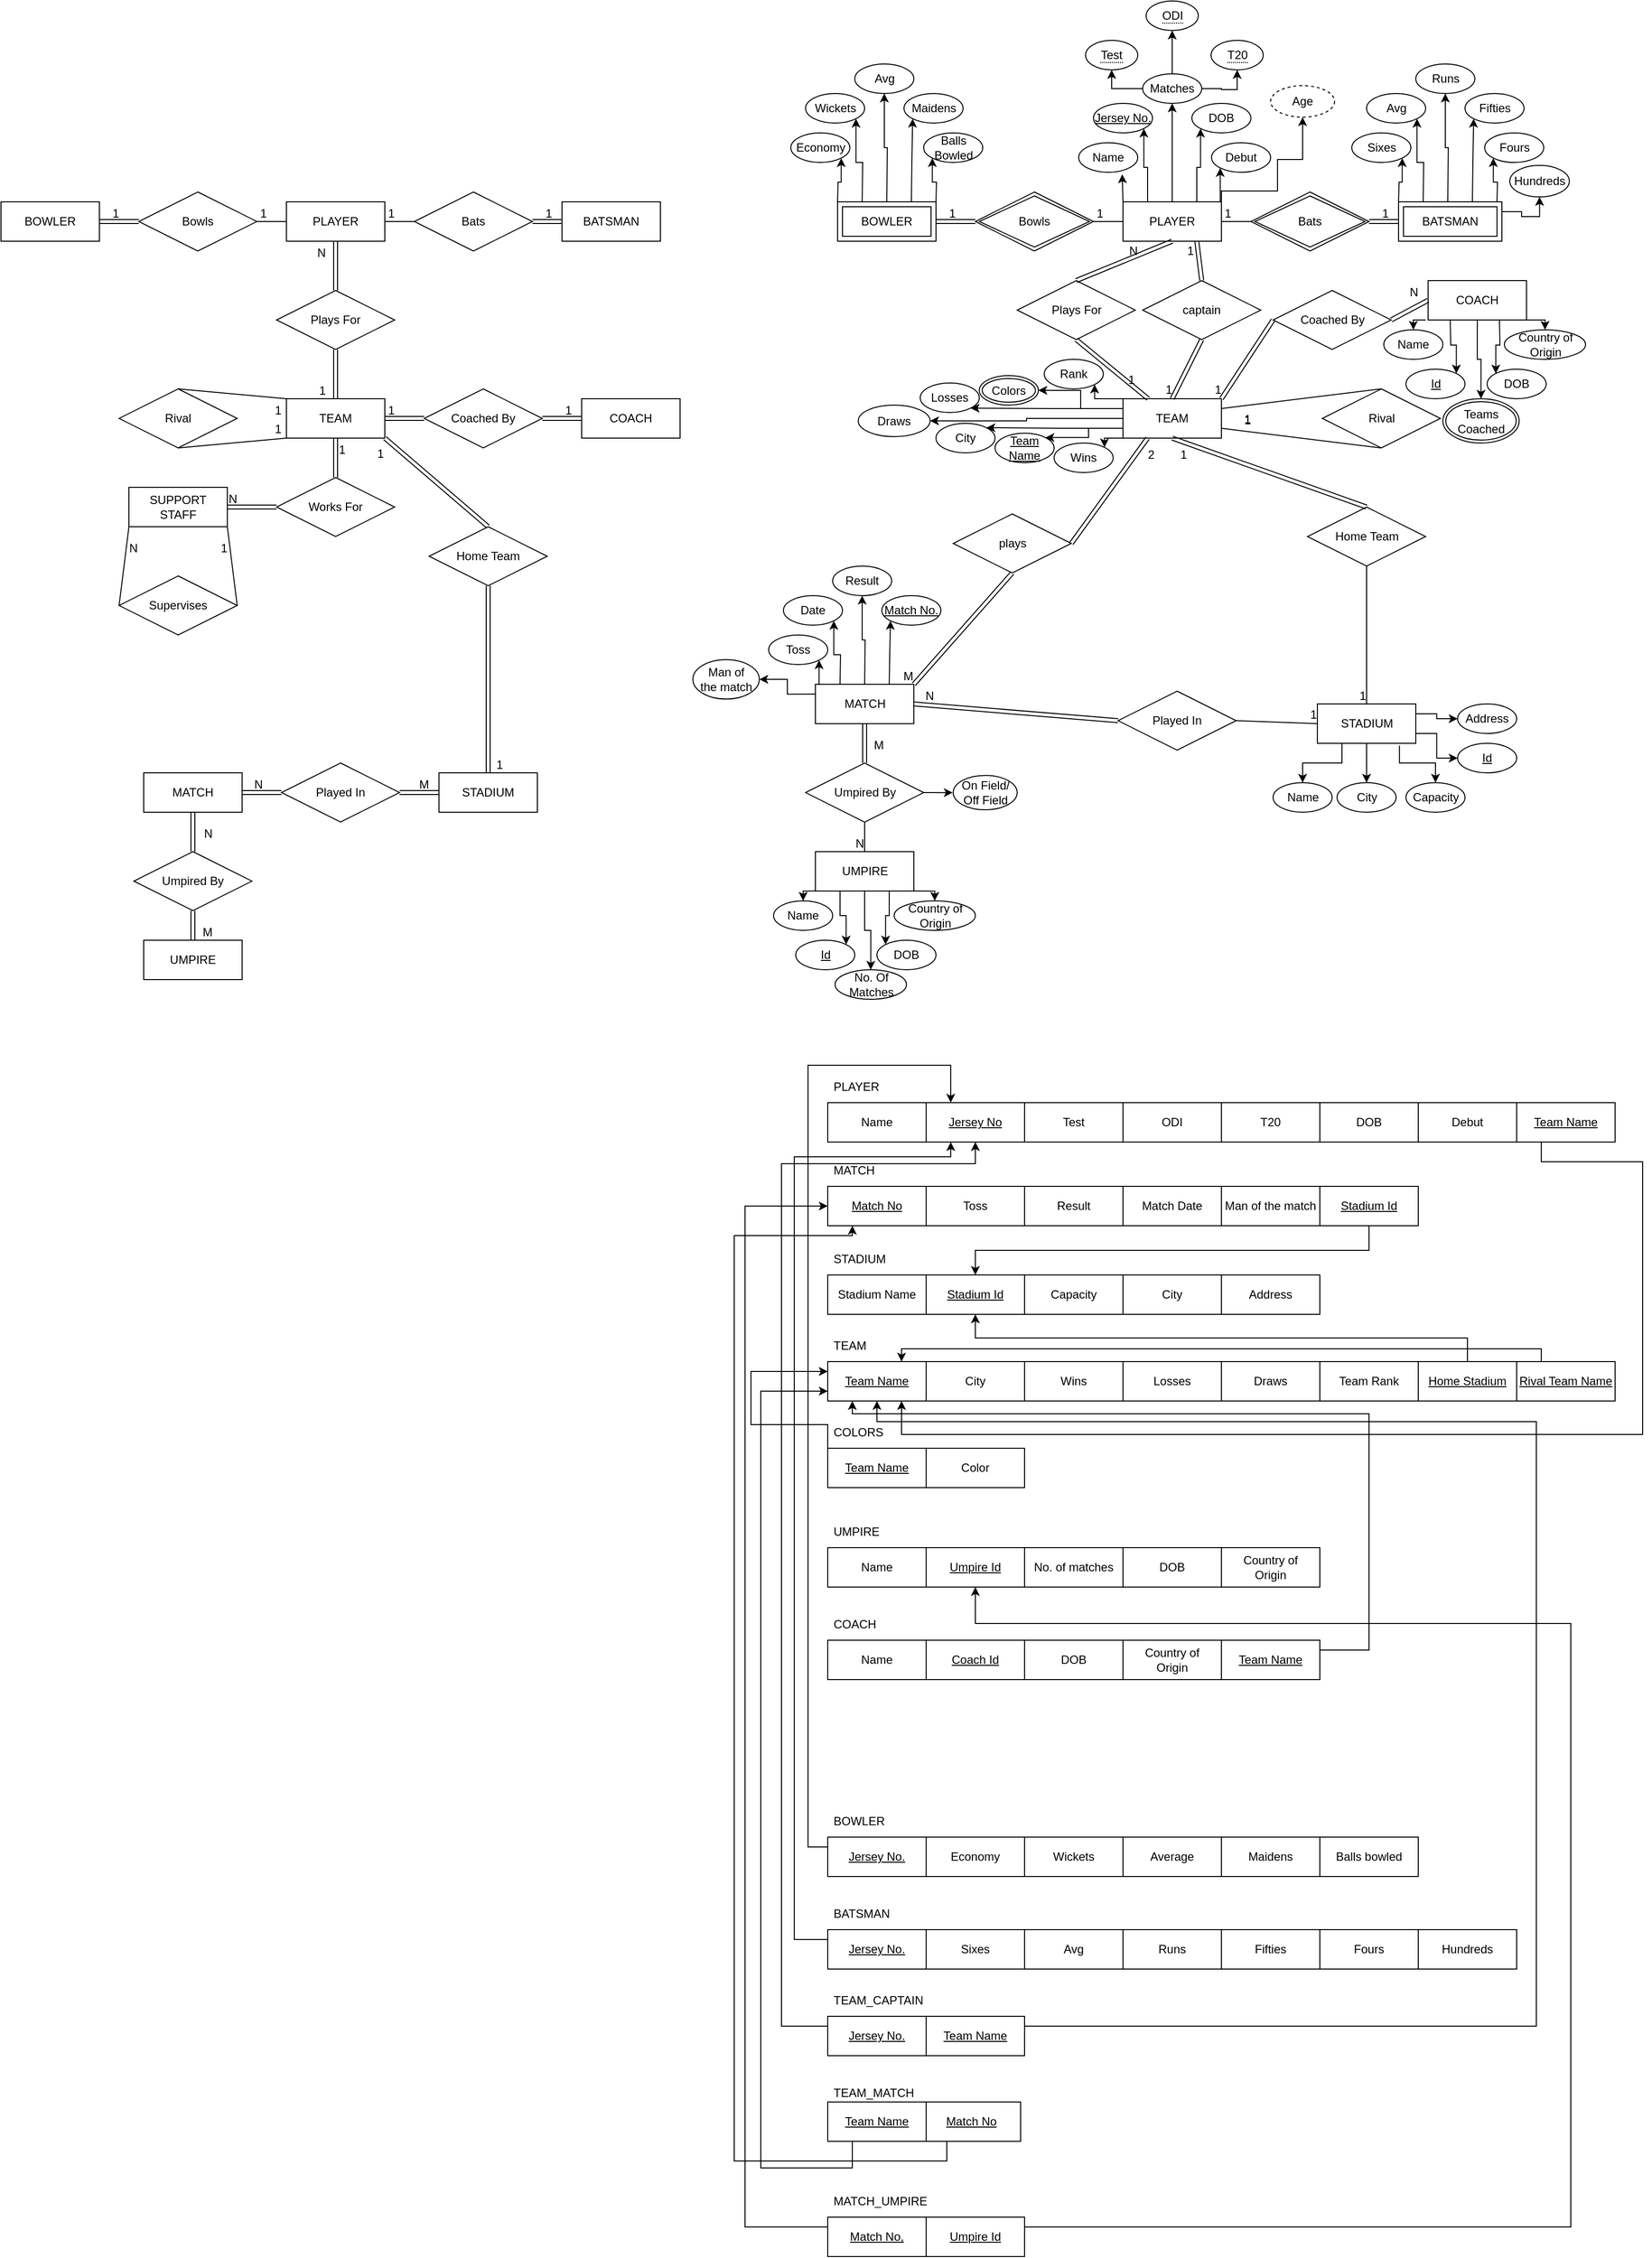 <mxfile version="20.5.3" type="device"><diagram id="R2lEEEUBdFMjLlhIrx00" name="Page-1"><mxGraphModel dx="2580" dy="927" grid="0" gridSize="10" guides="1" tooltips="1" connect="1" arrows="1" fold="1" page="1" pageScale="1" pageWidth="850" pageHeight="1100" math="0" shadow="0" extFonts="Permanent Marker^https://fonts.googleapis.com/css?family=Permanent+Marker"><root><mxCell id="0"/><mxCell id="1" parent="0"/><mxCell id="c_exlbWXl-4fF0SDqP1K-1" value="PLAYER" style="whiteSpace=wrap;html=1;align=center;" parent="1" vertex="1"><mxGeometry x="-490" y="270" width="100" height="40" as="geometry"/></mxCell><mxCell id="c_exlbWXl-4fF0SDqP1K-2" value="COACH" style="whiteSpace=wrap;html=1;align=center;" parent="1" vertex="1"><mxGeometry x="-190" y="470" width="100" height="40" as="geometry"/></mxCell><mxCell id="c_exlbWXl-4fF0SDqP1K-3" value="TEAM" style="whiteSpace=wrap;html=1;align=center;" parent="1" vertex="1"><mxGeometry x="-490" y="470" width="100" height="40" as="geometry"/></mxCell><mxCell id="c_exlbWXl-4fF0SDqP1K-4" value="BATSMAN" style="whiteSpace=wrap;html=1;align=center;" parent="1" vertex="1"><mxGeometry x="-210" y="270" width="100" height="40" as="geometry"/></mxCell><mxCell id="c_exlbWXl-4fF0SDqP1K-5" value="BOWLER" style="whiteSpace=wrap;html=1;align=center;" parent="1" vertex="1"><mxGeometry x="-780" y="270" width="100" height="40" as="geometry"/></mxCell><mxCell id="c_exlbWXl-4fF0SDqP1K-6" value="MATCH" style="whiteSpace=wrap;html=1;align=center;" parent="1" vertex="1"><mxGeometry x="-635" y="850" width="100" height="40" as="geometry"/></mxCell><mxCell id="c_exlbWXl-4fF0SDqP1K-8" value="STADIUM" style="whiteSpace=wrap;html=1;align=center;" parent="1" vertex="1"><mxGeometry x="-335" y="850" width="100" height="40" as="geometry"/></mxCell><mxCell id="c_exlbWXl-4fF0SDqP1K-9" value="UMPIRE" style="whiteSpace=wrap;html=1;align=center;" parent="1" vertex="1"><mxGeometry x="-635" y="1020" width="100" height="40" as="geometry"/></mxCell><mxCell id="c_exlbWXl-4fF0SDqP1K-10" value="Plays For" style="shape=rhombus;perimeter=rhombusPerimeter;whiteSpace=wrap;html=1;align=center;" parent="1" vertex="1"><mxGeometry x="-500" y="360" width="120" height="60" as="geometry"/></mxCell><mxCell id="c_exlbWXl-4fF0SDqP1K-14" value="" style="shape=link;html=1;rounded=0;exitX=0.5;exitY=0;exitDx=0;exitDy=0;entryX=0.5;entryY=1;entryDx=0;entryDy=0;" parent="1" source="c_exlbWXl-4fF0SDqP1K-10" target="c_exlbWXl-4fF0SDqP1K-1" edge="1"><mxGeometry relative="1" as="geometry"><mxPoint x="-110" y="380" as="sourcePoint"/><mxPoint x="50" y="380" as="targetPoint"/></mxGeometry></mxCell><mxCell id="c_exlbWXl-4fF0SDqP1K-15" value="N" style="resizable=0;html=1;align=right;verticalAlign=bottom;" parent="c_exlbWXl-4fF0SDqP1K-14" connectable="0" vertex="1"><mxGeometry x="1" relative="1" as="geometry"><mxPoint x="-10" y="20" as="offset"/></mxGeometry></mxCell><mxCell id="c_exlbWXl-4fF0SDqP1K-16" value="" style="shape=link;html=1;rounded=0;exitX=0.5;exitY=1;exitDx=0;exitDy=0;" parent="1" source="c_exlbWXl-4fF0SDqP1K-10" target="c_exlbWXl-4fF0SDqP1K-3" edge="1"><mxGeometry relative="1" as="geometry"><mxPoint x="-250" y="360" as="sourcePoint"/><mxPoint x="-90" y="360" as="targetPoint"/></mxGeometry></mxCell><mxCell id="c_exlbWXl-4fF0SDqP1K-17" value="1" style="resizable=0;html=1;align=right;verticalAlign=bottom;" parent="c_exlbWXl-4fF0SDqP1K-16" connectable="0" vertex="1"><mxGeometry x="1" relative="1" as="geometry"><mxPoint x="-10" as="offset"/></mxGeometry></mxCell><mxCell id="c_exlbWXl-4fF0SDqP1K-18" value="Bats" style="shape=rhombus;perimeter=rhombusPerimeter;whiteSpace=wrap;html=1;align=center;" parent="1" vertex="1"><mxGeometry x="-360" y="260" width="120" height="60" as="geometry"/></mxCell><mxCell id="c_exlbWXl-4fF0SDqP1K-19" value="Bowls" style="shape=rhombus;perimeter=rhombusPerimeter;whiteSpace=wrap;html=1;align=center;" parent="1" vertex="1"><mxGeometry x="-640" y="260" width="120" height="60" as="geometry"/></mxCell><mxCell id="c_exlbWXl-4fF0SDqP1K-20" value="" style="shape=link;html=1;rounded=0;entryX=0;entryY=0.5;entryDx=0;entryDy=0;exitX=1;exitY=0.5;exitDx=0;exitDy=0;" parent="1" source="c_exlbWXl-4fF0SDqP1K-18" target="c_exlbWXl-4fF0SDqP1K-4" edge="1"><mxGeometry relative="1" as="geometry"><mxPoint x="-370" y="380" as="sourcePoint"/><mxPoint x="-210" y="380" as="targetPoint"/></mxGeometry></mxCell><mxCell id="c_exlbWXl-4fF0SDqP1K-21" value="1" style="resizable=0;html=1;align=right;verticalAlign=bottom;" parent="c_exlbWXl-4fF0SDqP1K-20" connectable="0" vertex="1"><mxGeometry x="1" relative="1" as="geometry"><mxPoint x="-10" as="offset"/></mxGeometry></mxCell><mxCell id="c_exlbWXl-4fF0SDqP1K-22" value="" style="endArrow=none;html=1;rounded=0;entryX=1;entryY=0.5;entryDx=0;entryDy=0;exitX=0;exitY=0.5;exitDx=0;exitDy=0;" parent="1" source="c_exlbWXl-4fF0SDqP1K-18" target="c_exlbWXl-4fF0SDqP1K-1" edge="1"><mxGeometry relative="1" as="geometry"><mxPoint x="-370" y="380" as="sourcePoint"/><mxPoint x="-210" y="380" as="targetPoint"/></mxGeometry></mxCell><mxCell id="c_exlbWXl-4fF0SDqP1K-23" value="1" style="resizable=0;html=1;align=right;verticalAlign=bottom;" parent="c_exlbWXl-4fF0SDqP1K-22" connectable="0" vertex="1"><mxGeometry x="1" relative="1" as="geometry"><mxPoint x="10" as="offset"/></mxGeometry></mxCell><mxCell id="c_exlbWXl-4fF0SDqP1K-24" value="" style="endArrow=none;html=1;rounded=0;entryX=1;entryY=0.5;entryDx=0;entryDy=0;exitX=0;exitY=0.5;exitDx=0;exitDy=0;" parent="1" source="c_exlbWXl-4fF0SDqP1K-1" target="c_exlbWXl-4fF0SDqP1K-19" edge="1"><mxGeometry relative="1" as="geometry"><mxPoint x="-310" y="300" as="sourcePoint"/><mxPoint x="-380" y="300" as="targetPoint"/></mxGeometry></mxCell><mxCell id="c_exlbWXl-4fF0SDqP1K-25" value="1" style="resizable=0;html=1;align=right;verticalAlign=bottom;" parent="c_exlbWXl-4fF0SDqP1K-24" connectable="0" vertex="1"><mxGeometry x="1" relative="1" as="geometry"><mxPoint x="10" as="offset"/></mxGeometry></mxCell><mxCell id="c_exlbWXl-4fF0SDqP1K-26" value="" style="shape=link;html=1;rounded=0;entryX=1;entryY=0.5;entryDx=0;entryDy=0;exitX=0;exitY=0.5;exitDx=0;exitDy=0;" parent="1" source="c_exlbWXl-4fF0SDqP1K-19" target="c_exlbWXl-4fF0SDqP1K-5" edge="1"><mxGeometry relative="1" as="geometry"><mxPoint x="-670" y="290" as="sourcePoint"/><mxPoint x="-140" y="300" as="targetPoint"/></mxGeometry></mxCell><mxCell id="c_exlbWXl-4fF0SDqP1K-27" value="1" style="resizable=0;html=1;align=right;verticalAlign=bottom;" parent="c_exlbWXl-4fF0SDqP1K-26" connectable="0" vertex="1"><mxGeometry x="1" relative="1" as="geometry"><mxPoint x="20" as="offset"/></mxGeometry></mxCell><mxCell id="c_exlbWXl-4fF0SDqP1K-28" style="edgeStyle=orthogonalEdgeStyle;rounded=0;orthogonalLoop=1;jettySize=auto;html=1;exitX=0.5;exitY=1;exitDx=0;exitDy=0;" parent="1" source="c_exlbWXl-4fF0SDqP1K-5" target="c_exlbWXl-4fF0SDqP1K-5" edge="1"><mxGeometry relative="1" as="geometry"/></mxCell><mxCell id="c_exlbWXl-4fF0SDqP1K-29" value="Coached By" style="shape=rhombus;perimeter=rhombusPerimeter;whiteSpace=wrap;html=1;align=center;" parent="1" vertex="1"><mxGeometry x="-350" y="460" width="120" height="60" as="geometry"/></mxCell><mxCell id="c_exlbWXl-4fF0SDqP1K-32" value="" style="shape=link;html=1;rounded=0;exitX=1;exitY=0.5;exitDx=0;exitDy=0;entryX=0;entryY=0.5;entryDx=0;entryDy=0;" parent="1" source="c_exlbWXl-4fF0SDqP1K-29" target="c_exlbWXl-4fF0SDqP1K-2" edge="1"><mxGeometry relative="1" as="geometry"><mxPoint x="-190" y="430" as="sourcePoint"/><mxPoint x="-30" y="430" as="targetPoint"/></mxGeometry></mxCell><mxCell id="c_exlbWXl-4fF0SDqP1K-33" value="1" style="resizable=0;html=1;align=right;verticalAlign=bottom;" parent="c_exlbWXl-4fF0SDqP1K-32" connectable="0" vertex="1"><mxGeometry x="1" relative="1" as="geometry"><mxPoint x="-10" as="offset"/></mxGeometry></mxCell><mxCell id="c_exlbWXl-4fF0SDqP1K-34" value="" style="shape=link;html=1;rounded=0;entryX=1;entryY=0.5;entryDx=0;entryDy=0;exitX=0;exitY=0.5;exitDx=0;exitDy=0;" parent="1" source="c_exlbWXl-4fF0SDqP1K-29" target="c_exlbWXl-4fF0SDqP1K-3" edge="1"><mxGeometry relative="1" as="geometry"><mxPoint x="-425" y="560" as="sourcePoint"/><mxPoint x="-265" y="560" as="targetPoint"/></mxGeometry></mxCell><mxCell id="c_exlbWXl-4fF0SDqP1K-35" value="1" style="resizable=0;html=1;align=right;verticalAlign=bottom;" parent="c_exlbWXl-4fF0SDqP1K-34" connectable="0" vertex="1"><mxGeometry x="1" relative="1" as="geometry"><mxPoint x="10" as="offset"/></mxGeometry></mxCell><mxCell id="c_exlbWXl-4fF0SDqP1K-37" value="Played In" style="shape=rhombus;perimeter=rhombusPerimeter;whiteSpace=wrap;html=1;align=center;" parent="1" vertex="1"><mxGeometry x="-495" y="840" width="120" height="60" as="geometry"/></mxCell><mxCell id="c_exlbWXl-4fF0SDqP1K-38" value="" style="shape=link;html=1;rounded=0;entryX=1;entryY=0.5;entryDx=0;entryDy=0;exitX=0;exitY=0.5;exitDx=0;exitDy=0;" parent="1" source="c_exlbWXl-4fF0SDqP1K-37" target="c_exlbWXl-4fF0SDqP1K-6" edge="1"><mxGeometry relative="1" as="geometry"><mxPoint x="-505" y="750" as="sourcePoint"/><mxPoint x="-345" y="750" as="targetPoint"/></mxGeometry></mxCell><mxCell id="c_exlbWXl-4fF0SDqP1K-39" value="N" style="resizable=0;html=1;align=right;verticalAlign=bottom;" parent="c_exlbWXl-4fF0SDqP1K-38" connectable="0" vertex="1"><mxGeometry x="1" relative="1" as="geometry"><mxPoint x="21" as="offset"/></mxGeometry></mxCell><mxCell id="c_exlbWXl-4fF0SDqP1K-40" value="" style="shape=link;html=1;rounded=0;entryX=0;entryY=0.5;entryDx=0;entryDy=0;exitX=1;exitY=0.5;exitDx=0;exitDy=0;" parent="1" source="c_exlbWXl-4fF0SDqP1K-37" target="c_exlbWXl-4fF0SDqP1K-8" edge="1"><mxGeometry relative="1" as="geometry"><mxPoint x="-335" y="890" as="sourcePoint"/><mxPoint x="-345" y="750" as="targetPoint"/></mxGeometry></mxCell><mxCell id="c_exlbWXl-4fF0SDqP1K-41" value="M" style="resizable=0;html=1;align=right;verticalAlign=bottom;" parent="c_exlbWXl-4fF0SDqP1K-40" connectable="0" vertex="1"><mxGeometry x="1" relative="1" as="geometry"><mxPoint x="-10" as="offset"/></mxGeometry></mxCell><mxCell id="c_exlbWXl-4fF0SDqP1K-42" value="Umpired By" style="shape=rhombus;perimeter=rhombusPerimeter;whiteSpace=wrap;html=1;align=center;" parent="1" vertex="1"><mxGeometry x="-645" y="930" width="120" height="60" as="geometry"/></mxCell><mxCell id="c_exlbWXl-4fF0SDqP1K-43" value="" style="shape=link;html=1;rounded=0;exitX=0.5;exitY=0;exitDx=0;exitDy=0;" parent="1" source="c_exlbWXl-4fF0SDqP1K-42" target="c_exlbWXl-4fF0SDqP1K-6" edge="1"><mxGeometry relative="1" as="geometry"><mxPoint x="-445" y="740" as="sourcePoint"/><mxPoint x="-285" y="740" as="targetPoint"/></mxGeometry></mxCell><mxCell id="c_exlbWXl-4fF0SDqP1K-44" value="N" style="resizable=0;html=1;align=right;verticalAlign=bottom;" parent="c_exlbWXl-4fF0SDqP1K-43" connectable="0" vertex="1"><mxGeometry x="1" relative="1" as="geometry"><mxPoint x="20" y="30" as="offset"/></mxGeometry></mxCell><mxCell id="c_exlbWXl-4fF0SDqP1K-47" value="" style="shape=link;html=1;rounded=0;entryX=0.5;entryY=0;entryDx=0;entryDy=0;exitX=0.5;exitY=1;exitDx=0;exitDy=0;" parent="1" source="c_exlbWXl-4fF0SDqP1K-42" target="c_exlbWXl-4fF0SDqP1K-9" edge="1"><mxGeometry relative="1" as="geometry"><mxPoint x="-445" y="740" as="sourcePoint"/><mxPoint x="-285" y="740" as="targetPoint"/></mxGeometry></mxCell><mxCell id="c_exlbWXl-4fF0SDqP1K-48" value="M" style="resizable=0;html=1;align=right;verticalAlign=bottom;" parent="c_exlbWXl-4fF0SDqP1K-47" connectable="0" vertex="1"><mxGeometry x="1" relative="1" as="geometry"><mxPoint x="20" as="offset"/></mxGeometry></mxCell><mxCell id="c_exlbWXl-4fF0SDqP1K-49" value="SUPPORT &lt;br&gt;STAFF" style="whiteSpace=wrap;html=1;align=center;" parent="1" vertex="1"><mxGeometry x="-650" y="560" width="100" height="40" as="geometry"/></mxCell><mxCell id="c_exlbWXl-4fF0SDqP1K-50" value="Works For" style="shape=rhombus;perimeter=rhombusPerimeter;whiteSpace=wrap;html=1;align=center;" parent="1" vertex="1"><mxGeometry x="-500" y="550" width="120" height="60" as="geometry"/></mxCell><mxCell id="c_exlbWXl-4fF0SDqP1K-51" value="" style="shape=link;html=1;rounded=0;exitX=0;exitY=0.5;exitDx=0;exitDy=0;entryX=1;entryY=0.5;entryDx=0;entryDy=0;" parent="1" source="c_exlbWXl-4fF0SDqP1K-50" target="c_exlbWXl-4fF0SDqP1K-49" edge="1"><mxGeometry relative="1" as="geometry"><mxPoint x="-550" y="560" as="sourcePoint"/><mxPoint x="-390" y="560" as="targetPoint"/></mxGeometry></mxCell><mxCell id="c_exlbWXl-4fF0SDqP1K-52" value="N" style="resizable=0;html=1;align=right;verticalAlign=bottom;" parent="c_exlbWXl-4fF0SDqP1K-51" connectable="0" vertex="1"><mxGeometry x="1" relative="1" as="geometry"><mxPoint x="10" as="offset"/></mxGeometry></mxCell><mxCell id="c_exlbWXl-4fF0SDqP1K-53" value="" style="shape=link;html=1;rounded=0;entryX=0.5;entryY=1;entryDx=0;entryDy=0;exitX=0.5;exitY=0;exitDx=0;exitDy=0;" parent="1" source="c_exlbWXl-4fF0SDqP1K-50" target="c_exlbWXl-4fF0SDqP1K-3" edge="1"><mxGeometry relative="1" as="geometry"><mxPoint x="-410" y="540" as="sourcePoint"/><mxPoint x="-390" y="560" as="targetPoint"/></mxGeometry></mxCell><mxCell id="c_exlbWXl-4fF0SDqP1K-54" value="1" style="resizable=0;html=1;align=right;verticalAlign=bottom;" parent="c_exlbWXl-4fF0SDqP1K-53" connectable="0" vertex="1"><mxGeometry x="1" relative="1" as="geometry"><mxPoint x="10" y="20" as="offset"/></mxGeometry></mxCell><mxCell id="c_exlbWXl-4fF0SDqP1K-55" value="Supervises" style="shape=rhombus;perimeter=rhombusPerimeter;whiteSpace=wrap;html=1;align=center;" parent="1" vertex="1"><mxGeometry x="-660" y="650" width="120" height="60" as="geometry"/></mxCell><mxCell id="c_exlbWXl-4fF0SDqP1K-56" value="" style="endArrow=none;html=1;rounded=0;entryX=0;entryY=1;entryDx=0;entryDy=0;exitX=0;exitY=0.5;exitDx=0;exitDy=0;" parent="1" source="c_exlbWXl-4fF0SDqP1K-55" target="c_exlbWXl-4fF0SDqP1K-49" edge="1"><mxGeometry relative="1" as="geometry"><mxPoint x="-490" y="640" as="sourcePoint"/><mxPoint x="-330" y="640" as="targetPoint"/></mxGeometry></mxCell><mxCell id="c_exlbWXl-4fF0SDqP1K-57" value="N" style="resizable=0;html=1;align=right;verticalAlign=bottom;" parent="c_exlbWXl-4fF0SDqP1K-56" connectable="0" vertex="1"><mxGeometry x="1" relative="1" as="geometry"><mxPoint x="10" y="30" as="offset"/></mxGeometry></mxCell><mxCell id="c_exlbWXl-4fF0SDqP1K-58" value="" style="endArrow=none;html=1;rounded=0;entryX=1;entryY=1;entryDx=0;entryDy=0;exitX=1;exitY=0.5;exitDx=0;exitDy=0;" parent="1" source="c_exlbWXl-4fF0SDqP1K-55" target="c_exlbWXl-4fF0SDqP1K-49" edge="1"><mxGeometry relative="1" as="geometry"><mxPoint x="-490" y="640" as="sourcePoint"/><mxPoint x="-330" y="640" as="targetPoint"/></mxGeometry></mxCell><mxCell id="c_exlbWXl-4fF0SDqP1K-59" value="1" style="resizable=0;html=1;align=right;verticalAlign=bottom;" parent="c_exlbWXl-4fF0SDqP1K-58" connectable="0" vertex="1"><mxGeometry x="1" relative="1" as="geometry"><mxPoint y="30" as="offset"/></mxGeometry></mxCell><mxCell id="c_exlbWXl-4fF0SDqP1K-60" value="Rival" style="shape=rhombus;perimeter=rhombusPerimeter;whiteSpace=wrap;html=1;align=center;" parent="1" vertex="1"><mxGeometry x="-660" y="460" width="120" height="60" as="geometry"/></mxCell><mxCell id="c_exlbWXl-4fF0SDqP1K-61" value="" style="endArrow=none;html=1;rounded=0;exitX=0.5;exitY=0;exitDx=0;exitDy=0;entryX=0;entryY=0;entryDx=0;entryDy=0;" parent="1" source="c_exlbWXl-4fF0SDqP1K-60" target="c_exlbWXl-4fF0SDqP1K-3" edge="1"><mxGeometry relative="1" as="geometry"><mxPoint x="-440" y="540" as="sourcePoint"/><mxPoint x="-280" y="540" as="targetPoint"/></mxGeometry></mxCell><mxCell id="c_exlbWXl-4fF0SDqP1K-62" value="1" style="resizable=0;html=1;align=right;verticalAlign=bottom;" parent="c_exlbWXl-4fF0SDqP1K-61" connectable="0" vertex="1"><mxGeometry x="1" relative="1" as="geometry"><mxPoint x="-5" y="20" as="offset"/></mxGeometry></mxCell><mxCell id="c_exlbWXl-4fF0SDqP1K-65" value="" style="endArrow=none;html=1;rounded=0;exitX=0.5;exitY=1;exitDx=0;exitDy=0;entryX=0;entryY=1;entryDx=0;entryDy=0;" parent="1" source="c_exlbWXl-4fF0SDqP1K-60" target="c_exlbWXl-4fF0SDqP1K-3" edge="1"><mxGeometry relative="1" as="geometry"><mxPoint x="-440" y="540" as="sourcePoint"/><mxPoint x="-280" y="540" as="targetPoint"/></mxGeometry></mxCell><mxCell id="c_exlbWXl-4fF0SDqP1K-66" value="1" style="resizable=0;html=1;align=right;verticalAlign=bottom;" parent="c_exlbWXl-4fF0SDqP1K-65" connectable="0" vertex="1"><mxGeometry x="1" relative="1" as="geometry"><mxPoint x="-5" as="offset"/></mxGeometry></mxCell><mxCell id="c_exlbWXl-4fF0SDqP1K-127" style="edgeStyle=orthogonalEdgeStyle;rounded=0;orthogonalLoop=1;jettySize=auto;html=1;exitX=0.5;exitY=0;exitDx=0;exitDy=0;entryX=0.5;entryY=1;entryDx=0;entryDy=0;" parent="1" source="c_exlbWXl-4fF0SDqP1K-67" target="c_exlbWXl-4fF0SDqP1K-126" edge="1"><mxGeometry relative="1" as="geometry"/></mxCell><mxCell id="c_exlbWXl-4fF0SDqP1K-130" style="edgeStyle=orthogonalEdgeStyle;rounded=0;orthogonalLoop=1;jettySize=auto;html=1;exitX=0.75;exitY=0;exitDx=0;exitDy=0;entryX=0;entryY=1;entryDx=0;entryDy=0;" parent="1" source="c_exlbWXl-4fF0SDqP1K-67" target="c_exlbWXl-4fF0SDqP1K-124" edge="1"><mxGeometry relative="1" as="geometry"/></mxCell><mxCell id="c_exlbWXl-4fF0SDqP1K-131" style="edgeStyle=orthogonalEdgeStyle;rounded=0;orthogonalLoop=1;jettySize=auto;html=1;exitX=0.25;exitY=0;exitDx=0;exitDy=0;entryX=1;entryY=1;entryDx=0;entryDy=0;" parent="1" source="c_exlbWXl-4fF0SDqP1K-67" target="c_exlbWXl-4fF0SDqP1K-123" edge="1"><mxGeometry relative="1" as="geometry"/></mxCell><mxCell id="c_exlbWXl-4fF0SDqP1K-132" style="edgeStyle=orthogonalEdgeStyle;rounded=0;orthogonalLoop=1;jettySize=auto;html=1;exitX=1;exitY=0;exitDx=0;exitDy=0;entryX=0;entryY=1;entryDx=0;entryDy=0;" parent="1" source="c_exlbWXl-4fF0SDqP1K-67" target="c_exlbWXl-4fF0SDqP1K-125" edge="1"><mxGeometry relative="1" as="geometry"/></mxCell><mxCell id="c_exlbWXl-4fF0SDqP1K-133" style="edgeStyle=orthogonalEdgeStyle;rounded=0;orthogonalLoop=1;jettySize=auto;html=1;exitX=0;exitY=0;exitDx=0;exitDy=0;entryX=0.737;entryY=1.067;entryDx=0;entryDy=0;entryPerimeter=0;" parent="1" source="c_exlbWXl-4fF0SDqP1K-67" target="c_exlbWXl-4fF0SDqP1K-122" edge="1"><mxGeometry relative="1" as="geometry"/></mxCell><mxCell id="1RnrhcuJtbdiNmox9-Px-2" style="edgeStyle=orthogonalEdgeStyle;rounded=0;orthogonalLoop=1;jettySize=auto;html=1;exitX=1;exitY=0;exitDx=0;exitDy=0;entryX=0.5;entryY=1;entryDx=0;entryDy=0;" parent="1" source="c_exlbWXl-4fF0SDqP1K-67" target="1RnrhcuJtbdiNmox9-Px-1" edge="1"><mxGeometry relative="1" as="geometry"><Array as="points"><mxPoint x="460" y="259"/><mxPoint x="517" y="259"/><mxPoint x="517" y="227"/><mxPoint x="543" y="227"/></Array></mxGeometry></mxCell><mxCell id="c_exlbWXl-4fF0SDqP1K-67" value="PLAYER" style="whiteSpace=wrap;html=1;align=center;" parent="1" vertex="1"><mxGeometry x="360" y="270" width="100" height="40" as="geometry"/></mxCell><mxCell id="c_exlbWXl-4fF0SDqP1K-246" style="edgeStyle=orthogonalEdgeStyle;rounded=0;orthogonalLoop=1;jettySize=auto;html=1;exitX=0.5;exitY=1;exitDx=0;exitDy=0;" parent="1" source="c_exlbWXl-4fF0SDqP1K-68" target="c_exlbWXl-4fF0SDqP1K-245" edge="1"><mxGeometry relative="1" as="geometry"/></mxCell><mxCell id="c_exlbWXl-4fF0SDqP1K-68" value="COACH" style="whiteSpace=wrap;html=1;align=center;" parent="1" vertex="1"><mxGeometry x="670" y="350" width="100" height="40" as="geometry"/></mxCell><mxCell id="c_exlbWXl-4fF0SDqP1K-164" style="edgeStyle=orthogonalEdgeStyle;rounded=0;orthogonalLoop=1;jettySize=auto;html=1;exitX=0;exitY=1;exitDx=0;exitDy=0;entryX=1;entryY=0;entryDx=0;entryDy=0;" parent="1" source="c_exlbWXl-4fF0SDqP1K-69" target="c_exlbWXl-4fF0SDqP1K-159" edge="1"><mxGeometry relative="1" as="geometry"/></mxCell><mxCell id="c_exlbWXl-4fF0SDqP1K-165" style="edgeStyle=orthogonalEdgeStyle;rounded=0;orthogonalLoop=1;jettySize=auto;html=1;exitX=0;exitY=0.75;exitDx=0;exitDy=0;entryX=1;entryY=0;entryDx=0;entryDy=0;" parent="1" source="c_exlbWXl-4fF0SDqP1K-69" target="c_exlbWXl-4fF0SDqP1K-158" edge="1"><mxGeometry relative="1" as="geometry"/></mxCell><mxCell id="c_exlbWXl-4fF0SDqP1K-167" style="edgeStyle=orthogonalEdgeStyle;rounded=0;orthogonalLoop=1;jettySize=auto;html=1;exitX=0;exitY=0.25;exitDx=0;exitDy=0;entryX=1;entryY=1;entryDx=0;entryDy=0;" parent="1" source="c_exlbWXl-4fF0SDqP1K-69" target="c_exlbWXl-4fF0SDqP1K-160" edge="1"><mxGeometry relative="1" as="geometry"/></mxCell><mxCell id="c_exlbWXl-4fF0SDqP1K-168" style="edgeStyle=orthogonalEdgeStyle;rounded=0;orthogonalLoop=1;jettySize=auto;html=1;exitX=0;exitY=0.75;exitDx=0;exitDy=0;entryX=1;entryY=0;entryDx=0;entryDy=0;" parent="1" source="c_exlbWXl-4fF0SDqP1K-69" target="c_exlbWXl-4fF0SDqP1K-162" edge="1"><mxGeometry relative="1" as="geometry"/></mxCell><mxCell id="RdD4xm_A2DU8jroGaw7M-8" style="edgeStyle=orthogonalEdgeStyle;rounded=0;orthogonalLoop=1;jettySize=auto;html=1;exitX=0;exitY=0.5;exitDx=0;exitDy=0;entryX=1;entryY=0.5;entryDx=0;entryDy=0;" parent="1" source="c_exlbWXl-4fF0SDqP1K-69" target="RdD4xm_A2DU8jroGaw7M-7" edge="1"><mxGeometry relative="1" as="geometry"/></mxCell><mxCell id="RdD4xm_A2DU8jroGaw7M-104" style="edgeStyle=orthogonalEdgeStyle;rounded=0;orthogonalLoop=1;jettySize=auto;html=1;exitX=0;exitY=0.25;exitDx=0;exitDy=0;entryX=1;entryY=0.5;entryDx=0;entryDy=0;" parent="1" source="c_exlbWXl-4fF0SDqP1K-69" target="c_exlbWXl-4fF0SDqP1K-157" edge="1"><mxGeometry relative="1" as="geometry"/></mxCell><mxCell id="RdD4xm_A2DU8jroGaw7M-106" style="edgeStyle=orthogonalEdgeStyle;rounded=0;orthogonalLoop=1;jettySize=auto;html=1;exitX=0;exitY=0;exitDx=0;exitDy=0;entryX=1;entryY=1;entryDx=0;entryDy=0;" parent="1" source="c_exlbWXl-4fF0SDqP1K-69" target="RdD4xm_A2DU8jroGaw7M-105" edge="1"><mxGeometry relative="1" as="geometry"/></mxCell><mxCell id="c_exlbWXl-4fF0SDqP1K-69" value="TEAM" style="whiteSpace=wrap;html=1;align=center;" parent="1" vertex="1"><mxGeometry x="360" y="470" width="100" height="40" as="geometry"/></mxCell><mxCell id="c_exlbWXl-4fF0SDqP1K-140" style="edgeStyle=orthogonalEdgeStyle;rounded=0;orthogonalLoop=1;jettySize=auto;html=1;exitX=0.5;exitY=0;exitDx=0;exitDy=0;entryX=0.5;entryY=1;entryDx=0;entryDy=0;" parent="1" target="c_exlbWXl-4fF0SDqP1K-138" edge="1"><mxGeometry relative="1" as="geometry"><mxPoint x="97.5" y="760" as="sourcePoint"/></mxGeometry></mxCell><mxCell id="c_exlbWXl-4fF0SDqP1K-141" style="edgeStyle=orthogonalEdgeStyle;rounded=0;orthogonalLoop=1;jettySize=auto;html=1;exitX=0.75;exitY=0;exitDx=0;exitDy=0;entryX=0;entryY=1;entryDx=0;entryDy=0;" parent="1" target="c_exlbWXl-4fF0SDqP1K-136" edge="1"><mxGeometry relative="1" as="geometry"><mxPoint x="122.5" y="760" as="sourcePoint"/></mxGeometry></mxCell><mxCell id="c_exlbWXl-4fF0SDqP1K-142" style="edgeStyle=orthogonalEdgeStyle;rounded=0;orthogonalLoop=1;jettySize=auto;html=1;exitX=0.25;exitY=0;exitDx=0;exitDy=0;entryX=1;entryY=1;entryDx=0;entryDy=0;" parent="1" target="c_exlbWXl-4fF0SDqP1K-135" edge="1"><mxGeometry relative="1" as="geometry"><mxPoint x="72.5" y="760" as="sourcePoint"/></mxGeometry></mxCell><mxCell id="c_exlbWXl-4fF0SDqP1K-143" style="edgeStyle=orthogonalEdgeStyle;rounded=0;orthogonalLoop=1;jettySize=auto;html=1;exitX=0;exitY=0;exitDx=0;exitDy=0;entryX=1;entryY=1;entryDx=0;entryDy=0;" parent="1" target="c_exlbWXl-4fF0SDqP1K-134" edge="1"><mxGeometry relative="1" as="geometry"><mxPoint x="47.5" y="760" as="sourcePoint"/></mxGeometry></mxCell><mxCell id="c_exlbWXl-4fF0SDqP1K-144" style="edgeStyle=orthogonalEdgeStyle;rounded=0;orthogonalLoop=1;jettySize=auto;html=1;exitX=0;exitY=0.25;exitDx=0;exitDy=0;entryX=1;entryY=0.5;entryDx=0;entryDy=0;" parent="1" source="c_exlbWXl-4fF0SDqP1K-72" target="c_exlbWXl-4fF0SDqP1K-137" edge="1"><mxGeometry relative="1" as="geometry"><mxPoint x="147.5" y="760" as="sourcePoint"/></mxGeometry></mxCell><mxCell id="c_exlbWXl-4fF0SDqP1K-151" style="edgeStyle=orthogonalEdgeStyle;rounded=0;orthogonalLoop=1;jettySize=auto;html=1;exitX=0.5;exitY=0;exitDx=0;exitDy=0;entryX=0.5;entryY=1;entryDx=0;entryDy=0;" parent="1" target="c_exlbWXl-4fF0SDqP1K-149" edge="1"><mxGeometry relative="1" as="geometry"><mxPoint x="120" y="270" as="sourcePoint"/></mxGeometry></mxCell><mxCell id="c_exlbWXl-4fF0SDqP1K-152" style="edgeStyle=orthogonalEdgeStyle;rounded=0;orthogonalLoop=1;jettySize=auto;html=1;exitX=0.75;exitY=0;exitDx=0;exitDy=0;entryX=0;entryY=1;entryDx=0;entryDy=0;" parent="1" target="c_exlbWXl-4fF0SDqP1K-147" edge="1"><mxGeometry relative="1" as="geometry"><mxPoint x="145" y="270" as="sourcePoint"/></mxGeometry></mxCell><mxCell id="c_exlbWXl-4fF0SDqP1K-153" style="edgeStyle=orthogonalEdgeStyle;rounded=0;orthogonalLoop=1;jettySize=auto;html=1;exitX=0.25;exitY=0;exitDx=0;exitDy=0;entryX=1;entryY=1;entryDx=0;entryDy=0;" parent="1" target="c_exlbWXl-4fF0SDqP1K-146" edge="1"><mxGeometry relative="1" as="geometry"><mxPoint x="95" y="270" as="sourcePoint"/></mxGeometry></mxCell><mxCell id="c_exlbWXl-4fF0SDqP1K-154" style="edgeStyle=orthogonalEdgeStyle;rounded=0;orthogonalLoop=1;jettySize=auto;html=1;exitX=0;exitY=0;exitDx=0;exitDy=0;entryX=1;entryY=1;entryDx=0;entryDy=0;" parent="1" target="c_exlbWXl-4fF0SDqP1K-145" edge="1"><mxGeometry relative="1" as="geometry"><mxPoint x="70" y="270" as="sourcePoint"/></mxGeometry></mxCell><mxCell id="c_exlbWXl-4fF0SDqP1K-155" style="edgeStyle=orthogonalEdgeStyle;rounded=0;orthogonalLoop=1;jettySize=auto;html=1;exitX=1;exitY=0;exitDx=0;exitDy=0;entryX=0;entryY=1;entryDx=0;entryDy=0;" parent="1" target="c_exlbWXl-4fF0SDqP1K-148" edge="1"><mxGeometry relative="1" as="geometry"><mxPoint x="170" y="270" as="sourcePoint"/></mxGeometry></mxCell><mxCell id="c_exlbWXl-4fF0SDqP1K-72" value="MATCH" style="whiteSpace=wrap;html=1;align=center;" parent="1" vertex="1"><mxGeometry x="47.5" y="760.05" width="100" height="40" as="geometry"/></mxCell><mxCell id="c_exlbWXl-4fF0SDqP1K-200" style="edgeStyle=orthogonalEdgeStyle;rounded=0;orthogonalLoop=1;jettySize=auto;html=1;exitX=1;exitY=0.25;exitDx=0;exitDy=0;entryX=0;entryY=0.5;entryDx=0;entryDy=0;" parent="1" source="c_exlbWXl-4fF0SDqP1K-73" target="c_exlbWXl-4fF0SDqP1K-198" edge="1"><mxGeometry relative="1" as="geometry"/></mxCell><mxCell id="c_exlbWXl-4fF0SDqP1K-201" style="edgeStyle=orthogonalEdgeStyle;rounded=0;orthogonalLoop=1;jettySize=auto;html=1;exitX=1;exitY=0.75;exitDx=0;exitDy=0;" parent="1" source="c_exlbWXl-4fF0SDqP1K-73" target="c_exlbWXl-4fF0SDqP1K-199" edge="1"><mxGeometry relative="1" as="geometry"/></mxCell><mxCell id="c_exlbWXl-4fF0SDqP1K-73" value="STADIUM" style="whiteSpace=wrap;html=1;align=center;" parent="1" vertex="1"><mxGeometry x="557.5" y="780" width="100" height="40" as="geometry"/></mxCell><mxCell id="c_exlbWXl-4fF0SDqP1K-207" style="edgeStyle=orthogonalEdgeStyle;rounded=0;orthogonalLoop=1;jettySize=auto;html=1;exitX=0.5;exitY=1;exitDx=0;exitDy=0;entryX=0.5;entryY=0;entryDx=0;entryDy=0;" parent="1" source="c_exlbWXl-4fF0SDqP1K-74" target="c_exlbWXl-4fF0SDqP1K-206" edge="1"><mxGeometry relative="1" as="geometry"/></mxCell><mxCell id="c_exlbWXl-4fF0SDqP1K-208" style="edgeStyle=orthogonalEdgeStyle;rounded=0;orthogonalLoop=1;jettySize=auto;html=1;exitX=0.75;exitY=1;exitDx=0;exitDy=0;entryX=0;entryY=0;entryDx=0;entryDy=0;" parent="1" source="c_exlbWXl-4fF0SDqP1K-74" target="c_exlbWXl-4fF0SDqP1K-205" edge="1"><mxGeometry relative="1" as="geometry"/></mxCell><mxCell id="c_exlbWXl-4fF0SDqP1K-209" style="edgeStyle=orthogonalEdgeStyle;rounded=0;orthogonalLoop=1;jettySize=auto;html=1;exitX=0.25;exitY=1;exitDx=0;exitDy=0;entryX=1;entryY=0;entryDx=0;entryDy=0;" parent="1" source="c_exlbWXl-4fF0SDqP1K-74" target="c_exlbWXl-4fF0SDqP1K-204" edge="1"><mxGeometry relative="1" as="geometry"/></mxCell><mxCell id="c_exlbWXl-4fF0SDqP1K-210" style="edgeStyle=orthogonalEdgeStyle;rounded=0;orthogonalLoop=1;jettySize=auto;html=1;exitX=0;exitY=1;exitDx=0;exitDy=0;entryX=0.5;entryY=0;entryDx=0;entryDy=0;" parent="1" source="c_exlbWXl-4fF0SDqP1K-74" target="c_exlbWXl-4fF0SDqP1K-202" edge="1"><mxGeometry relative="1" as="geometry"/></mxCell><mxCell id="c_exlbWXl-4fF0SDqP1K-211" style="edgeStyle=orthogonalEdgeStyle;rounded=0;orthogonalLoop=1;jettySize=auto;html=1;exitX=1;exitY=1;exitDx=0;exitDy=0;entryX=0.5;entryY=0;entryDx=0;entryDy=0;" parent="1" source="c_exlbWXl-4fF0SDqP1K-74" target="c_exlbWXl-4fF0SDqP1K-203" edge="1"><mxGeometry relative="1" as="geometry"/></mxCell><mxCell id="c_exlbWXl-4fF0SDqP1K-74" value="UMPIRE" style="whiteSpace=wrap;html=1;align=center;" parent="1" vertex="1"><mxGeometry x="47.5" y="930.05" width="100" height="40" as="geometry"/></mxCell><mxCell id="c_exlbWXl-4fF0SDqP1K-75" value="Plays For" style="shape=rhombus;perimeter=rhombusPerimeter;whiteSpace=wrap;html=1;align=center;" parent="1" vertex="1"><mxGeometry x="252.5" y="350" width="120" height="60" as="geometry"/></mxCell><mxCell id="c_exlbWXl-4fF0SDqP1K-76" value="" style="shape=link;html=1;rounded=0;exitX=0.5;exitY=0;exitDx=0;exitDy=0;entryX=0.5;entryY=1;entryDx=0;entryDy=0;" parent="1" source="c_exlbWXl-4fF0SDqP1K-75" target="c_exlbWXl-4fF0SDqP1K-67" edge="1"><mxGeometry relative="1" as="geometry"><mxPoint x="740" y="380" as="sourcePoint"/><mxPoint x="900" y="380" as="targetPoint"/></mxGeometry></mxCell><mxCell id="c_exlbWXl-4fF0SDqP1K-77" value="N" style="resizable=0;html=1;align=right;verticalAlign=bottom;" parent="c_exlbWXl-4fF0SDqP1K-76" connectable="0" vertex="1"><mxGeometry x="1" relative="1" as="geometry"><mxPoint x="-35" y="19" as="offset"/></mxGeometry></mxCell><mxCell id="c_exlbWXl-4fF0SDqP1K-78" value="" style="shape=link;html=1;rounded=0;exitX=0.5;exitY=1;exitDx=0;exitDy=0;" parent="1" source="c_exlbWXl-4fF0SDqP1K-75" target="c_exlbWXl-4fF0SDqP1K-69" edge="1"><mxGeometry relative="1" as="geometry"><mxPoint x="600" y="360" as="sourcePoint"/><mxPoint x="760" y="360" as="targetPoint"/></mxGeometry></mxCell><mxCell id="c_exlbWXl-4fF0SDqP1K-79" value="1" style="resizable=0;html=1;align=right;verticalAlign=bottom;" parent="c_exlbWXl-4fF0SDqP1K-78" connectable="0" vertex="1"><mxGeometry x="1" relative="1" as="geometry"><mxPoint x="-13" y="-10" as="offset"/></mxGeometry></mxCell><mxCell id="c_exlbWXl-4fF0SDqP1K-82" value="" style="shape=link;html=1;rounded=0;entryX=0;entryY=0.5;entryDx=0;entryDy=0;exitX=1;exitY=0.5;exitDx=0;exitDy=0;" parent="1" edge="1"><mxGeometry relative="1" as="geometry"><mxPoint x="610" y="290" as="sourcePoint"/><mxPoint x="640" y="290" as="targetPoint"/></mxGeometry></mxCell><mxCell id="c_exlbWXl-4fF0SDqP1K-83" value="1" style="resizable=0;html=1;align=right;verticalAlign=bottom;" parent="c_exlbWXl-4fF0SDqP1K-82" connectable="0" vertex="1"><mxGeometry x="1" relative="1" as="geometry"><mxPoint x="-10" as="offset"/></mxGeometry></mxCell><mxCell id="c_exlbWXl-4fF0SDqP1K-84" value="" style="endArrow=none;html=1;rounded=0;entryX=1;entryY=0.5;entryDx=0;entryDy=0;exitX=0;exitY=0.5;exitDx=0;exitDy=0;" parent="1" target="c_exlbWXl-4fF0SDqP1K-67" edge="1"><mxGeometry relative="1" as="geometry"><mxPoint x="490" y="290" as="sourcePoint"/><mxPoint x="640" y="380" as="targetPoint"/></mxGeometry></mxCell><mxCell id="c_exlbWXl-4fF0SDqP1K-85" value="1" style="resizable=0;html=1;align=right;verticalAlign=bottom;" parent="c_exlbWXl-4fF0SDqP1K-84" connectable="0" vertex="1"><mxGeometry x="1" relative="1" as="geometry"><mxPoint x="10" as="offset"/></mxGeometry></mxCell><mxCell id="c_exlbWXl-4fF0SDqP1K-86" value="" style="endArrow=none;html=1;rounded=0;entryX=1;entryY=0.5;entryDx=0;entryDy=0;exitX=0;exitY=0.5;exitDx=0;exitDy=0;" parent="1" source="c_exlbWXl-4fF0SDqP1K-67" edge="1"><mxGeometry relative="1" as="geometry"><mxPoint x="540" y="300" as="sourcePoint"/><mxPoint x="330" y="290" as="targetPoint"/></mxGeometry></mxCell><mxCell id="c_exlbWXl-4fF0SDqP1K-87" value="1" style="resizable=0;html=1;align=right;verticalAlign=bottom;" parent="c_exlbWXl-4fF0SDqP1K-86" connectable="0" vertex="1"><mxGeometry x="1" relative="1" as="geometry"><mxPoint x="10" as="offset"/></mxGeometry></mxCell><mxCell id="c_exlbWXl-4fF0SDqP1K-88" value="" style="shape=link;html=1;rounded=0;entryX=1;entryY=0.5;entryDx=0;entryDy=0;exitX=0;exitY=0.5;exitDx=0;exitDy=0;" parent="1" edge="1"><mxGeometry relative="1" as="geometry"><mxPoint x="210" y="290" as="sourcePoint"/><mxPoint x="170" y="290" as="targetPoint"/></mxGeometry></mxCell><mxCell id="c_exlbWXl-4fF0SDqP1K-89" value="1" style="resizable=0;html=1;align=right;verticalAlign=bottom;" parent="c_exlbWXl-4fF0SDqP1K-88" connectable="0" vertex="1"><mxGeometry x="1" relative="1" as="geometry"><mxPoint x="20" as="offset"/></mxGeometry></mxCell><mxCell id="c_exlbWXl-4fF0SDqP1K-90" style="edgeStyle=orthogonalEdgeStyle;rounded=0;orthogonalLoop=1;jettySize=auto;html=1;exitX=0.5;exitY=1;exitDx=0;exitDy=0;" parent="1" edge="1"><mxGeometry relative="1" as="geometry"><mxPoint x="120" y="310" as="sourcePoint"/><mxPoint x="120" y="310" as="targetPoint"/></mxGeometry></mxCell><mxCell id="c_exlbWXl-4fF0SDqP1K-91" value="Coached By" style="shape=rhombus;perimeter=rhombusPerimeter;whiteSpace=wrap;html=1;align=center;" parent="1" vertex="1"><mxGeometry x="512.5" y="360" width="120" height="60" as="geometry"/></mxCell><mxCell id="c_exlbWXl-4fF0SDqP1K-92" value="" style="shape=link;html=1;rounded=0;exitX=1;exitY=0.5;exitDx=0;exitDy=0;entryX=0;entryY=0.5;entryDx=0;entryDy=0;" parent="1" source="c_exlbWXl-4fF0SDqP1K-91" target="c_exlbWXl-4fF0SDqP1K-68" edge="1"><mxGeometry relative="1" as="geometry"><mxPoint x="660" y="430" as="sourcePoint"/><mxPoint x="820" y="430" as="targetPoint"/></mxGeometry></mxCell><mxCell id="c_exlbWXl-4fF0SDqP1K-93" value="N" style="resizable=0;html=1;align=right;verticalAlign=bottom;" parent="c_exlbWXl-4fF0SDqP1K-92" connectable="0" vertex="1"><mxGeometry x="1" relative="1" as="geometry"><mxPoint x="-10" as="offset"/></mxGeometry></mxCell><mxCell id="c_exlbWXl-4fF0SDqP1K-94" value="" style="shape=link;html=1;rounded=0;entryX=1;entryY=0;entryDx=0;entryDy=0;exitX=0;exitY=0.5;exitDx=0;exitDy=0;" parent="1" source="c_exlbWXl-4fF0SDqP1K-91" target="c_exlbWXl-4fF0SDqP1K-69" edge="1"><mxGeometry relative="1" as="geometry"><mxPoint x="425" y="560" as="sourcePoint"/><mxPoint x="585" y="560" as="targetPoint"/></mxGeometry></mxCell><mxCell id="c_exlbWXl-4fF0SDqP1K-95" value="1" style="resizable=0;html=1;align=right;verticalAlign=bottom;" parent="c_exlbWXl-4fF0SDqP1K-94" connectable="0" vertex="1"><mxGeometry x="1" relative="1" as="geometry"><mxPoint as="offset"/></mxGeometry></mxCell><mxCell id="c_exlbWXl-4fF0SDqP1K-96" value="Played In" style="shape=rhombus;perimeter=rhombusPerimeter;whiteSpace=wrap;html=1;align=center;" parent="1" vertex="1"><mxGeometry x="355" y="767" width="120" height="60" as="geometry"/></mxCell><mxCell id="c_exlbWXl-4fF0SDqP1K-97" value="" style="shape=link;html=1;rounded=0;entryX=1;entryY=0.5;entryDx=0;entryDy=0;exitX=0;exitY=0.5;exitDx=0;exitDy=0;" parent="1" source="c_exlbWXl-4fF0SDqP1K-96" target="c_exlbWXl-4fF0SDqP1K-72" edge="1"><mxGeometry relative="1" as="geometry"><mxPoint x="177.5" y="660.05" as="sourcePoint"/><mxPoint x="337.5" y="660.05" as="targetPoint"/></mxGeometry></mxCell><mxCell id="c_exlbWXl-4fF0SDqP1K-98" value="N" style="resizable=0;html=1;align=right;verticalAlign=bottom;" parent="c_exlbWXl-4fF0SDqP1K-97" connectable="0" vertex="1"><mxGeometry x="1" relative="1" as="geometry"><mxPoint x="21" as="offset"/></mxGeometry></mxCell><mxCell id="9yL64FgKWKwEnd41E5Fi-19" style="edgeStyle=orthogonalEdgeStyle;rounded=0;orthogonalLoop=1;jettySize=auto;html=1;exitX=1;exitY=0.5;exitDx=0;exitDy=0;" parent="1" source="c_exlbWXl-4fF0SDqP1K-101" edge="1"><mxGeometry relative="1" as="geometry"><mxPoint x="187" y="870" as="targetPoint"/></mxGeometry></mxCell><mxCell id="c_exlbWXl-4fF0SDqP1K-101" value="Umpired By" style="shape=rhombus;perimeter=rhombusPerimeter;whiteSpace=wrap;html=1;align=center;" parent="1" vertex="1"><mxGeometry x="37.5" y="840.05" width="120" height="60" as="geometry"/></mxCell><mxCell id="c_exlbWXl-4fF0SDqP1K-102" value="" style="shape=link;html=1;rounded=0;exitX=0.5;exitY=0;exitDx=0;exitDy=0;" parent="1" source="c_exlbWXl-4fF0SDqP1K-101" target="c_exlbWXl-4fF0SDqP1K-72" edge="1"><mxGeometry relative="1" as="geometry"><mxPoint x="237.5" y="650.05" as="sourcePoint"/><mxPoint x="397.5" y="650.05" as="targetPoint"/></mxGeometry></mxCell><mxCell id="c_exlbWXl-4fF0SDqP1K-103" value="M" style="resizable=0;html=1;align=right;verticalAlign=bottom;" parent="c_exlbWXl-4fF0SDqP1K-102" connectable="0" vertex="1"><mxGeometry x="1" relative="1" as="geometry"><mxPoint x="20" y="30" as="offset"/></mxGeometry></mxCell><mxCell id="c_exlbWXl-4fF0SDqP1K-117" value="Rival" style="shape=rhombus;perimeter=rhombusPerimeter;whiteSpace=wrap;html=1;align=center;" parent="1" vertex="1"><mxGeometry x="562.5" y="460" width="120" height="60" as="geometry"/></mxCell><mxCell id="c_exlbWXl-4fF0SDqP1K-118" value="" style="endArrow=none;html=1;rounded=0;exitX=0.5;exitY=0;exitDx=0;exitDy=0;entryX=1;entryY=0.25;entryDx=0;entryDy=0;" parent="1" source="c_exlbWXl-4fF0SDqP1K-117" target="c_exlbWXl-4fF0SDqP1K-69" edge="1"><mxGeometry relative="1" as="geometry"><mxPoint x="410" y="540" as="sourcePoint"/><mxPoint x="570" y="540" as="targetPoint"/></mxGeometry></mxCell><mxCell id="c_exlbWXl-4fF0SDqP1K-119" value="1" style="resizable=0;html=1;align=right;verticalAlign=bottom;" parent="c_exlbWXl-4fF0SDqP1K-118" connectable="0" vertex="1"><mxGeometry x="1" relative="1" as="geometry"><mxPoint x="30" y="20" as="offset"/></mxGeometry></mxCell><mxCell id="c_exlbWXl-4fF0SDqP1K-120" value="" style="endArrow=none;html=1;rounded=0;exitX=0.5;exitY=1;exitDx=0;exitDy=0;entryX=1;entryY=0.75;entryDx=0;entryDy=0;" parent="1" source="c_exlbWXl-4fF0SDqP1K-117" target="c_exlbWXl-4fF0SDqP1K-69" edge="1"><mxGeometry relative="1" as="geometry"><mxPoint x="410" y="540" as="sourcePoint"/><mxPoint x="570" y="540" as="targetPoint"/></mxGeometry></mxCell><mxCell id="c_exlbWXl-4fF0SDqP1K-121" value="1" style="resizable=0;html=1;align=right;verticalAlign=bottom;" parent="c_exlbWXl-4fF0SDqP1K-120" connectable="0" vertex="1"><mxGeometry x="1" relative="1" as="geometry"><mxPoint x="30" as="offset"/></mxGeometry></mxCell><mxCell id="c_exlbWXl-4fF0SDqP1K-122" value="Name" style="ellipse;whiteSpace=wrap;html=1;align=center;" parent="1" vertex="1"><mxGeometry x="315" y="210" width="60" height="30" as="geometry"/></mxCell><mxCell id="c_exlbWXl-4fF0SDqP1K-123" value="&lt;u&gt;Jersey No.&lt;/u&gt;" style="ellipse;whiteSpace=wrap;html=1;align=center;" parent="1" vertex="1"><mxGeometry x="330" y="170" width="60" height="30" as="geometry"/></mxCell><mxCell id="c_exlbWXl-4fF0SDqP1K-124" value="DOB" style="ellipse;whiteSpace=wrap;html=1;align=center;" parent="1" vertex="1"><mxGeometry x="430" y="170" width="60" height="30" as="geometry"/></mxCell><mxCell id="c_exlbWXl-4fF0SDqP1K-125" value="Debut&lt;span style=&quot;color: rgba(0, 0, 0, 0); font-family: monospace; font-size: 0px; text-align: start;&quot;&gt;%3CmxGraphModel%3E%3Croot%3E%3CmxCell%20id%3D%220%22%2F%3E%3CmxCell%20id%3D%221%22%20parent%3D%220%22%2F%3E%3CmxCell%20id%3D%222%22%20value%3D%22Name%22%20style%3D%22ellipse%3BwhiteSpace%3Dwrap%3Bhtml%3D1%3Balign%3Dcenter%3B%22%20vertex%3D%221%22%20parent%3D%221%22%3E%3CmxGeometry%20x%3D%22315%22%20y%3D%22210%22%20width%3D%2260%22%20height%3D%2230%22%20as%3D%22geometry%22%2F%3E%3C%2FmxCell%3E%3C%2Froot%3E%3C%2FmxGraphModel%3E&lt;/span&gt;" style="ellipse;whiteSpace=wrap;html=1;align=center;" parent="1" vertex="1"><mxGeometry x="450" y="210" width="60" height="30" as="geometry"/></mxCell><mxCell id="RdD4xm_A2DU8jroGaw7M-12" style="edgeStyle=orthogonalEdgeStyle;rounded=0;orthogonalLoop=1;jettySize=auto;html=1;exitX=0.5;exitY=0;exitDx=0;exitDy=0;entryX=0.5;entryY=1;entryDx=0;entryDy=0;" parent="1" source="c_exlbWXl-4fF0SDqP1K-126" target="RdD4xm_A2DU8jroGaw7M-10" edge="1"><mxGeometry relative="1" as="geometry"/></mxCell><mxCell id="RdD4xm_A2DU8jroGaw7M-13" style="edgeStyle=orthogonalEdgeStyle;rounded=0;orthogonalLoop=1;jettySize=auto;html=1;exitX=0;exitY=0.5;exitDx=0;exitDy=0;entryX=0.5;entryY=1;entryDx=0;entryDy=0;" parent="1" source="c_exlbWXl-4fF0SDqP1K-126" target="RdD4xm_A2DU8jroGaw7M-9" edge="1"><mxGeometry relative="1" as="geometry"/></mxCell><mxCell id="RdD4xm_A2DU8jroGaw7M-14" style="edgeStyle=orthogonalEdgeStyle;rounded=0;orthogonalLoop=1;jettySize=auto;html=1;exitX=1;exitY=0.5;exitDx=0;exitDy=0;entryX=0.5;entryY=1;entryDx=0;entryDy=0;" parent="1" source="c_exlbWXl-4fF0SDqP1K-126" target="RdD4xm_A2DU8jroGaw7M-11" edge="1"><mxGeometry relative="1" as="geometry"/></mxCell><mxCell id="c_exlbWXl-4fF0SDqP1K-126" value="Matches" style="ellipse;whiteSpace=wrap;html=1;align=center;" parent="1" vertex="1"><mxGeometry x="380" y="140" width="60" height="30" as="geometry"/></mxCell><mxCell id="c_exlbWXl-4fF0SDqP1K-134" value="Toss" style="ellipse;whiteSpace=wrap;html=1;align=center;" parent="1" vertex="1"><mxGeometry y="710" width="60" height="30" as="geometry"/></mxCell><mxCell id="c_exlbWXl-4fF0SDqP1K-135" value="Date" style="ellipse;whiteSpace=wrap;html=1;align=center;" parent="1" vertex="1"><mxGeometry x="15" y="670" width="60" height="30" as="geometry"/></mxCell><mxCell id="c_exlbWXl-4fF0SDqP1K-136" value="&lt;u&gt;Match No.&lt;/u&gt;" style="ellipse;whiteSpace=wrap;html=1;align=center;" parent="1" vertex="1"><mxGeometry x="115" y="670" width="60" height="30" as="geometry"/></mxCell><mxCell id="c_exlbWXl-4fF0SDqP1K-137" value="Man of&lt;br&gt;the match" style="ellipse;whiteSpace=wrap;html=1;align=center;" parent="1" vertex="1"><mxGeometry x="-77" y="735" width="67.5" height="40.05" as="geometry"/></mxCell><mxCell id="c_exlbWXl-4fF0SDqP1K-138" value="Result" style="ellipse;whiteSpace=wrap;html=1;align=center;" parent="1" vertex="1"><mxGeometry x="65" y="640" width="60" height="30" as="geometry"/></mxCell><mxCell id="c_exlbWXl-4fF0SDqP1K-145" value="Economy" style="ellipse;whiteSpace=wrap;html=1;align=center;" parent="1" vertex="1"><mxGeometry x="22.5" y="200" width="60" height="30" as="geometry"/></mxCell><mxCell id="c_exlbWXl-4fF0SDqP1K-146" value="Wickets" style="ellipse;whiteSpace=wrap;html=1;align=center;" parent="1" vertex="1"><mxGeometry x="37.5" y="160" width="60" height="30" as="geometry"/></mxCell><mxCell id="c_exlbWXl-4fF0SDqP1K-147" value="Maidens" style="ellipse;whiteSpace=wrap;html=1;align=center;" parent="1" vertex="1"><mxGeometry x="137.5" y="160" width="60" height="30" as="geometry"/></mxCell><mxCell id="c_exlbWXl-4fF0SDqP1K-148" value="Balls Bowled" style="ellipse;whiteSpace=wrap;html=1;align=center;" parent="1" vertex="1"><mxGeometry x="157.5" y="200" width="60" height="30" as="geometry"/></mxCell><mxCell id="c_exlbWXl-4fF0SDqP1K-149" value="Avg" style="ellipse;whiteSpace=wrap;html=1;align=center;" parent="1" vertex="1"><mxGeometry x="87.5" y="130" width="60" height="30" as="geometry"/></mxCell><mxCell id="c_exlbWXl-4fF0SDqP1K-157" value="Colors" style="ellipse;shape=doubleEllipse;margin=3;whiteSpace=wrap;html=1;align=center;" parent="1" vertex="1"><mxGeometry x="214" y="446.5" width="60" height="30" as="geometry"/></mxCell><mxCell id="c_exlbWXl-4fF0SDqP1K-158" value="&lt;u&gt;Team Name&lt;/u&gt;" style="ellipse;whiteSpace=wrap;html=1;align=center;" parent="1" vertex="1"><mxGeometry x="230" y="505" width="60" height="30" as="geometry"/></mxCell><mxCell id="c_exlbWXl-4fF0SDqP1K-159" value="Wins" style="ellipse;whiteSpace=wrap;html=1;align=center;" parent="1" vertex="1"><mxGeometry x="290" y="515" width="60" height="30" as="geometry"/></mxCell><mxCell id="c_exlbWXl-4fF0SDqP1K-160" value="Losses" style="ellipse;whiteSpace=wrap;html=1;align=center;" parent="1" vertex="1"><mxGeometry x="154" y="454" width="60" height="30" as="geometry"/></mxCell><mxCell id="c_exlbWXl-4fF0SDqP1K-162" value="City" style="ellipse;whiteSpace=wrap;html=1;align=center;" parent="1" vertex="1"><mxGeometry x="170" y="495" width="60" height="30" as="geometry"/></mxCell><mxCell id="c_exlbWXl-4fF0SDqP1K-170" style="edgeStyle=orthogonalEdgeStyle;rounded=0;orthogonalLoop=1;jettySize=auto;html=1;exitX=0.834;exitY=1.058;exitDx=0;exitDy=0;entryX=0.5;entryY=0;entryDx=0;entryDy=0;exitPerimeter=0;" parent="1" source="c_exlbWXl-4fF0SDqP1K-73" target="c_exlbWXl-4fF0SDqP1K-179" edge="1"><mxGeometry relative="1" as="geometry"><mxPoint x="595" y="779.95" as="sourcePoint"/></mxGeometry></mxCell><mxCell id="c_exlbWXl-4fF0SDqP1K-172" style="edgeStyle=orthogonalEdgeStyle;rounded=0;orthogonalLoop=1;jettySize=auto;html=1;exitX=0.5;exitY=1;exitDx=0;exitDy=0;" parent="1" source="c_exlbWXl-4fF0SDqP1K-73" target="c_exlbWXl-4fF0SDqP1K-176" edge="1"><mxGeometry relative="1" as="geometry"><mxPoint x="570" y="779.95" as="sourcePoint"/></mxGeometry></mxCell><mxCell id="c_exlbWXl-4fF0SDqP1K-173" style="edgeStyle=orthogonalEdgeStyle;rounded=0;orthogonalLoop=1;jettySize=auto;html=1;exitX=0.25;exitY=1;exitDx=0;exitDy=0;entryX=0.5;entryY=0;entryDx=0;entryDy=0;" parent="1" source="c_exlbWXl-4fF0SDqP1K-73" target="c_exlbWXl-4fF0SDqP1K-175" edge="1"><mxGeometry relative="1" as="geometry"><mxPoint x="545" y="779.95" as="sourcePoint"/></mxGeometry></mxCell><mxCell id="c_exlbWXl-4fF0SDqP1K-175" value="Name" style="ellipse;whiteSpace=wrap;html=1;align=center;" parent="1" vertex="1"><mxGeometry x="512.5" y="859.95" width="60" height="30" as="geometry"/></mxCell><mxCell id="c_exlbWXl-4fF0SDqP1K-176" value="City" style="ellipse;whiteSpace=wrap;html=1;align=center;" parent="1" vertex="1"><mxGeometry x="577.5" y="860" width="60" height="30" as="geometry"/></mxCell><mxCell id="c_exlbWXl-4fF0SDqP1K-179" value="Capacity" style="ellipse;whiteSpace=wrap;html=1;align=center;" parent="1" vertex="1"><mxGeometry x="647.5" y="859.95" width="60" height="30" as="geometry"/></mxCell><mxCell id="c_exlbWXl-4fF0SDqP1K-180" value="Home Team" style="shape=rhombus;perimeter=rhombusPerimeter;whiteSpace=wrap;html=1;align=center;" parent="1" vertex="1"><mxGeometry x="547.5" y="580" width="120" height="60" as="geometry"/></mxCell><mxCell id="c_exlbWXl-4fF0SDqP1K-183" value="" style="shape=link;html=1;rounded=0;entryX=0.5;entryY=1;entryDx=0;entryDy=0;exitX=0.5;exitY=0;exitDx=0;exitDy=0;" parent="1" source="c_exlbWXl-4fF0SDqP1K-180" target="c_exlbWXl-4fF0SDqP1K-69" edge="1"><mxGeometry relative="1" as="geometry"><mxPoint x="260" y="630" as="sourcePoint"/><mxPoint x="420" y="630" as="targetPoint"/></mxGeometry></mxCell><mxCell id="c_exlbWXl-4fF0SDqP1K-184" value="1" style="resizable=0;html=1;align=right;verticalAlign=bottom;" parent="c_exlbWXl-4fF0SDqP1K-183" connectable="0" vertex="1"><mxGeometry x="1" relative="1" as="geometry"><mxPoint x="15" y="25" as="offset"/></mxGeometry></mxCell><mxCell id="c_exlbWXl-4fF0SDqP1K-185" style="edgeStyle=orthogonalEdgeStyle;rounded=0;orthogonalLoop=1;jettySize=auto;html=1;exitX=0.5;exitY=0;exitDx=0;exitDy=0;entryX=0.5;entryY=1;entryDx=0;entryDy=0;" parent="1" target="c_exlbWXl-4fF0SDqP1K-194" edge="1"><mxGeometry relative="1" as="geometry"><mxPoint x="690" y="270" as="sourcePoint"/></mxGeometry></mxCell><mxCell id="c_exlbWXl-4fF0SDqP1K-186" style="edgeStyle=orthogonalEdgeStyle;rounded=0;orthogonalLoop=1;jettySize=auto;html=1;exitX=0.75;exitY=0;exitDx=0;exitDy=0;entryX=0;entryY=1;entryDx=0;entryDy=0;" parent="1" target="c_exlbWXl-4fF0SDqP1K-192" edge="1"><mxGeometry relative="1" as="geometry"><mxPoint x="715" y="270" as="sourcePoint"/></mxGeometry></mxCell><mxCell id="c_exlbWXl-4fF0SDqP1K-187" style="edgeStyle=orthogonalEdgeStyle;rounded=0;orthogonalLoop=1;jettySize=auto;html=1;exitX=0.25;exitY=0;exitDx=0;exitDy=0;entryX=1;entryY=1;entryDx=0;entryDy=0;" parent="1" target="c_exlbWXl-4fF0SDqP1K-191" edge="1"><mxGeometry relative="1" as="geometry"><mxPoint x="665" y="270" as="sourcePoint"/></mxGeometry></mxCell><mxCell id="c_exlbWXl-4fF0SDqP1K-188" style="edgeStyle=orthogonalEdgeStyle;rounded=0;orthogonalLoop=1;jettySize=auto;html=1;exitX=0;exitY=0;exitDx=0;exitDy=0;entryX=1;entryY=1;entryDx=0;entryDy=0;" parent="1" target="c_exlbWXl-4fF0SDqP1K-190" edge="1"><mxGeometry relative="1" as="geometry"><mxPoint x="640" y="270" as="sourcePoint"/></mxGeometry></mxCell><mxCell id="c_exlbWXl-4fF0SDqP1K-189" style="edgeStyle=orthogonalEdgeStyle;rounded=0;orthogonalLoop=1;jettySize=auto;html=1;exitX=1;exitY=0;exitDx=0;exitDy=0;entryX=0;entryY=1;entryDx=0;entryDy=0;" parent="1" target="c_exlbWXl-4fF0SDqP1K-193" edge="1"><mxGeometry relative="1" as="geometry"><mxPoint x="740" y="270" as="sourcePoint"/></mxGeometry></mxCell><mxCell id="c_exlbWXl-4fF0SDqP1K-190" value="Sixes" style="ellipse;whiteSpace=wrap;html=1;align=center;" parent="1" vertex="1"><mxGeometry x="592.5" y="200" width="60" height="30" as="geometry"/></mxCell><mxCell id="c_exlbWXl-4fF0SDqP1K-191" value="Avg" style="ellipse;whiteSpace=wrap;html=1;align=center;" parent="1" vertex="1"><mxGeometry x="607.5" y="160" width="60" height="30" as="geometry"/></mxCell><mxCell id="c_exlbWXl-4fF0SDqP1K-192" value="Fifties" style="ellipse;whiteSpace=wrap;html=1;align=center;" parent="1" vertex="1"><mxGeometry x="707.5" y="160" width="60" height="30" as="geometry"/></mxCell><mxCell id="c_exlbWXl-4fF0SDqP1K-193" value="Fours" style="ellipse;whiteSpace=wrap;html=1;align=center;" parent="1" vertex="1"><mxGeometry x="727.5" y="200" width="60" height="30" as="geometry"/></mxCell><mxCell id="c_exlbWXl-4fF0SDqP1K-194" value="Runs" style="ellipse;whiteSpace=wrap;html=1;align=center;" parent="1" vertex="1"><mxGeometry x="657.5" y="130" width="60" height="30" as="geometry"/></mxCell><mxCell id="c_exlbWXl-4fF0SDqP1K-195" value="Bowls" style="shape=rhombus;double=1;perimeter=rhombusPerimeter;whiteSpace=wrap;html=1;align=center;" parent="1" vertex="1"><mxGeometry x="210" y="260" width="120" height="60" as="geometry"/></mxCell><mxCell id="c_exlbWXl-4fF0SDqP1K-196" value="Bats" style="shape=rhombus;double=1;perimeter=rhombusPerimeter;whiteSpace=wrap;html=1;align=center;" parent="1" vertex="1"><mxGeometry x="490" y="260" width="120" height="60" as="geometry"/></mxCell><mxCell id="c_exlbWXl-4fF0SDqP1K-198" value="Address" style="ellipse;whiteSpace=wrap;html=1;align=center;" parent="1" vertex="1"><mxGeometry x="700" y="780" width="60" height="30" as="geometry"/></mxCell><mxCell id="c_exlbWXl-4fF0SDqP1K-199" value="&lt;u&gt;Id&lt;/u&gt;" style="ellipse;whiteSpace=wrap;html=1;align=center;" parent="1" vertex="1"><mxGeometry x="700" y="820" width="60" height="30" as="geometry"/></mxCell><mxCell id="c_exlbWXl-4fF0SDqP1K-202" value="Name" style="ellipse;whiteSpace=wrap;html=1;align=center;" parent="1" vertex="1"><mxGeometry x="5" y="980" width="60" height="30" as="geometry"/></mxCell><mxCell id="c_exlbWXl-4fF0SDqP1K-203" value="Country of&lt;br&gt;Origin" style="ellipse;whiteSpace=wrap;html=1;align=center;" parent="1" vertex="1"><mxGeometry x="127.5" y="980" width="82.5" height="30" as="geometry"/></mxCell><mxCell id="c_exlbWXl-4fF0SDqP1K-204" value="&lt;u&gt;Id&lt;/u&gt;" style="ellipse;whiteSpace=wrap;html=1;align=center;" parent="1" vertex="1"><mxGeometry x="27.5" y="1020" width="60" height="30" as="geometry"/></mxCell><mxCell id="c_exlbWXl-4fF0SDqP1K-205" value="DOB" style="ellipse;whiteSpace=wrap;html=1;align=center;" parent="1" vertex="1"><mxGeometry x="110" y="1020" width="60" height="30" as="geometry"/></mxCell><mxCell id="c_exlbWXl-4fF0SDqP1K-206" value="No. Of Matches" style="ellipse;whiteSpace=wrap;html=1;align=center;" parent="1" vertex="1"><mxGeometry x="67.5" y="1050" width="72.5" height="30" as="geometry"/></mxCell><mxCell id="c_exlbWXl-4fF0SDqP1K-236" style="edgeStyle=orthogonalEdgeStyle;rounded=0;orthogonalLoop=1;jettySize=auto;html=1;exitX=0.75;exitY=1;exitDx=0;exitDy=0;entryX=0;entryY=0;entryDx=0;entryDy=0;" parent="1" target="c_exlbWXl-4fF0SDqP1K-243" edge="1"><mxGeometry relative="1" as="geometry"><mxPoint x="742.5" y="390" as="sourcePoint"/></mxGeometry></mxCell><mxCell id="c_exlbWXl-4fF0SDqP1K-237" style="edgeStyle=orthogonalEdgeStyle;rounded=0;orthogonalLoop=1;jettySize=auto;html=1;exitX=0.25;exitY=1;exitDx=0;exitDy=0;entryX=1;entryY=0;entryDx=0;entryDy=0;" parent="1" target="c_exlbWXl-4fF0SDqP1K-242" edge="1"><mxGeometry relative="1" as="geometry"><mxPoint x="692.5" y="390" as="sourcePoint"/></mxGeometry></mxCell><mxCell id="c_exlbWXl-4fF0SDqP1K-238" style="edgeStyle=orthogonalEdgeStyle;rounded=0;orthogonalLoop=1;jettySize=auto;html=1;exitX=0;exitY=1;exitDx=0;exitDy=0;entryX=0.5;entryY=0;entryDx=0;entryDy=0;" parent="1" target="c_exlbWXl-4fF0SDqP1K-240" edge="1"><mxGeometry relative="1" as="geometry"><mxPoint x="667.5" y="390" as="sourcePoint"/></mxGeometry></mxCell><mxCell id="c_exlbWXl-4fF0SDqP1K-239" style="edgeStyle=orthogonalEdgeStyle;rounded=0;orthogonalLoop=1;jettySize=auto;html=1;exitX=1;exitY=1;exitDx=0;exitDy=0;entryX=0.5;entryY=0;entryDx=0;entryDy=0;" parent="1" target="c_exlbWXl-4fF0SDqP1K-241" edge="1"><mxGeometry relative="1" as="geometry"><mxPoint x="767.5" y="390" as="sourcePoint"/></mxGeometry></mxCell><mxCell id="c_exlbWXl-4fF0SDqP1K-240" value="Name" style="ellipse;whiteSpace=wrap;html=1;align=center;" parent="1" vertex="1"><mxGeometry x="625" y="399.95" width="60" height="30" as="geometry"/></mxCell><mxCell id="c_exlbWXl-4fF0SDqP1K-241" value="Country of&lt;br&gt;Origin" style="ellipse;whiteSpace=wrap;html=1;align=center;" parent="1" vertex="1"><mxGeometry x="747.5" y="399.95" width="82.5" height="30" as="geometry"/></mxCell><mxCell id="c_exlbWXl-4fF0SDqP1K-242" value="&lt;u&gt;Id&lt;/u&gt;" style="ellipse;whiteSpace=wrap;html=1;align=center;" parent="1" vertex="1"><mxGeometry x="647.5" y="439.95" width="60" height="30" as="geometry"/></mxCell><mxCell id="c_exlbWXl-4fF0SDqP1K-243" value="DOB" style="ellipse;whiteSpace=wrap;html=1;align=center;" parent="1" vertex="1"><mxGeometry x="730" y="439.95" width="60" height="30" as="geometry"/></mxCell><mxCell id="c_exlbWXl-4fF0SDqP1K-245" value="Teams Coached" style="ellipse;shape=doubleEllipse;margin=3;whiteSpace=wrap;html=1;align=center;" parent="1" vertex="1"><mxGeometry x="685" y="470" width="77.5" height="45" as="geometry"/></mxCell><mxCell id="c_exlbWXl-4fF0SDqP1K-256" value="BOWLER" style="shape=ext;margin=3;double=1;whiteSpace=wrap;html=1;align=center;" parent="1" vertex="1"><mxGeometry x="70" y="270" width="100" height="40" as="geometry"/></mxCell><mxCell id="RdD4xm_A2DU8jroGaw7M-17" style="edgeStyle=orthogonalEdgeStyle;rounded=0;orthogonalLoop=1;jettySize=auto;html=1;exitX=1;exitY=0.25;exitDx=0;exitDy=0;entryX=0.5;entryY=1;entryDx=0;entryDy=0;" parent="1" source="c_exlbWXl-4fF0SDqP1K-257" target="RdD4xm_A2DU8jroGaw7M-16" edge="1"><mxGeometry relative="1" as="geometry"/></mxCell><mxCell id="c_exlbWXl-4fF0SDqP1K-257" value="BATSMAN" style="shape=ext;margin=3;double=1;whiteSpace=wrap;html=1;align=center;" parent="1" vertex="1"><mxGeometry x="640" y="270" width="105" height="40" as="geometry"/></mxCell><mxCell id="9yL64FgKWKwEnd41E5Fi-12" value="Home Team" style="shape=rhombus;perimeter=rhombusPerimeter;whiteSpace=wrap;html=1;align=center;" parent="1" vertex="1"><mxGeometry x="-345" y="600" width="120" height="60" as="geometry"/></mxCell><mxCell id="9yL64FgKWKwEnd41E5Fi-13" value="" style="shape=link;html=1;rounded=0;entryX=1;entryY=1;entryDx=0;entryDy=0;exitX=0.5;exitY=0;exitDx=0;exitDy=0;" parent="1" source="9yL64FgKWKwEnd41E5Fi-12" target="c_exlbWXl-4fF0SDqP1K-3" edge="1"><mxGeometry relative="1" as="geometry"><mxPoint x="-400" y="680" as="sourcePoint"/><mxPoint x="-240" y="680" as="targetPoint"/></mxGeometry></mxCell><mxCell id="9yL64FgKWKwEnd41E5Fi-14" value="1" style="resizable=0;html=1;align=right;verticalAlign=bottom;" parent="9yL64FgKWKwEnd41E5Fi-13" connectable="0" vertex="1"><mxGeometry x="1" relative="1" as="geometry"><mxPoint y="25" as="offset"/></mxGeometry></mxCell><mxCell id="9yL64FgKWKwEnd41E5Fi-15" value="" style="shape=link;html=1;rounded=0;entryX=0.5;entryY=0;entryDx=0;entryDy=0;exitX=0.5;exitY=1;exitDx=0;exitDy=0;" parent="1" source="9yL64FgKWKwEnd41E5Fi-12" target="c_exlbWXl-4fF0SDqP1K-8" edge="1"><mxGeometry relative="1" as="geometry"><mxPoint x="-400" y="680" as="sourcePoint"/><mxPoint x="-240" y="680" as="targetPoint"/></mxGeometry></mxCell><mxCell id="9yL64FgKWKwEnd41E5Fi-16" value="1" style="resizable=0;html=1;align=right;verticalAlign=bottom;" parent="9yL64FgKWKwEnd41E5Fi-15" connectable="0" vertex="1"><mxGeometry x="1" relative="1" as="geometry"><mxPoint x="15" as="offset"/></mxGeometry></mxCell><mxCell id="9yL64FgKWKwEnd41E5Fi-17" value="On Field/&lt;br&gt;Off Field" style="ellipse;whiteSpace=wrap;html=1;align=center;" parent="1" vertex="1"><mxGeometry x="187.5" y="852.57" width="65" height="34.95" as="geometry"/></mxCell><mxCell id="RdD4xm_A2DU8jroGaw7M-2" value="plays" style="shape=rhombus;perimeter=rhombusPerimeter;whiteSpace=wrap;html=1;align=center;" parent="1" vertex="1"><mxGeometry x="187.5" y="587" width="120" height="60" as="geometry"/></mxCell><mxCell id="RdD4xm_A2DU8jroGaw7M-3" value="" style="shape=link;html=1;rounded=0;entryX=0.25;entryY=1;entryDx=0;entryDy=0;exitX=1;exitY=0.5;exitDx=0;exitDy=0;" parent="1" source="RdD4xm_A2DU8jroGaw7M-2" target="c_exlbWXl-4fF0SDqP1K-69" edge="1"><mxGeometry relative="1" as="geometry"><mxPoint x="149" y="590" as="sourcePoint"/><mxPoint x="309" y="590" as="targetPoint"/></mxGeometry></mxCell><mxCell id="RdD4xm_A2DU8jroGaw7M-4" value="2" style="resizable=0;html=1;align=right;verticalAlign=bottom;" parent="RdD4xm_A2DU8jroGaw7M-3" connectable="0" vertex="1"><mxGeometry x="1" relative="1" as="geometry"><mxPoint x="8" y="25" as="offset"/></mxGeometry></mxCell><mxCell id="RdD4xm_A2DU8jroGaw7M-5" value="" style="shape=link;html=1;rounded=0;entryX=1;entryY=0;entryDx=0;entryDy=0;exitX=0.5;exitY=1;exitDx=0;exitDy=0;" parent="1" source="RdD4xm_A2DU8jroGaw7M-2" target="c_exlbWXl-4fF0SDqP1K-72" edge="1"><mxGeometry relative="1" as="geometry"><mxPoint x="149" y="590" as="sourcePoint"/><mxPoint x="309" y="590" as="targetPoint"/></mxGeometry></mxCell><mxCell id="RdD4xm_A2DU8jroGaw7M-6" value="M" style="resizable=0;html=1;align=right;verticalAlign=bottom;" parent="RdD4xm_A2DU8jroGaw7M-5" connectable="0" vertex="1"><mxGeometry x="1" relative="1" as="geometry"/></mxCell><mxCell id="RdD4xm_A2DU8jroGaw7M-7" value="Draws" style="ellipse;whiteSpace=wrap;html=1;align=center;" parent="1" vertex="1"><mxGeometry x="91" y="476.5" width="73" height="32" as="geometry"/></mxCell><mxCell id="RdD4xm_A2DU8jroGaw7M-9" value="&lt;span style=&quot;border-bottom: 1px dotted&quot;&gt;Test&lt;/span&gt;" style="ellipse;whiteSpace=wrap;html=1;align=center;" parent="1" vertex="1"><mxGeometry x="322" y="106" width="53" height="30" as="geometry"/></mxCell><mxCell id="RdD4xm_A2DU8jroGaw7M-10" value="&lt;span style=&quot;border-bottom: 1px dotted&quot;&gt;ODI&lt;/span&gt;" style="ellipse;whiteSpace=wrap;html=1;align=center;" parent="1" vertex="1"><mxGeometry x="383.5" y="66" width="53" height="30" as="geometry"/></mxCell><mxCell id="RdD4xm_A2DU8jroGaw7M-11" value="&lt;span style=&quot;border-bottom: 1px dotted&quot;&gt;T20&lt;/span&gt;" style="ellipse;whiteSpace=wrap;html=1;align=center;" parent="1" vertex="1"><mxGeometry x="449.5" y="106" width="53" height="30" as="geometry"/></mxCell><mxCell id="RdD4xm_A2DU8jroGaw7M-16" value="Hundreds" style="ellipse;whiteSpace=wrap;html=1;align=center;" parent="1" vertex="1"><mxGeometry x="753" y="233" width="60.5" height="32" as="geometry"/></mxCell><mxCell id="RdD4xm_A2DU8jroGaw7M-20" value="" style="endArrow=none;html=1;rounded=0;exitX=0.5;exitY=1;exitDx=0;exitDy=0;entryX=0.5;entryY=0;entryDx=0;entryDy=0;" parent="1" source="c_exlbWXl-4fF0SDqP1K-101" target="c_exlbWXl-4fF0SDqP1K-74" edge="1"><mxGeometry relative="1" as="geometry"><mxPoint x="178" y="887" as="sourcePoint"/><mxPoint x="338" y="887" as="targetPoint"/></mxGeometry></mxCell><mxCell id="RdD4xm_A2DU8jroGaw7M-21" value="N" style="resizable=0;html=1;align=right;verticalAlign=bottom;" parent="RdD4xm_A2DU8jroGaw7M-20" connectable="0" vertex="1"><mxGeometry x="1" relative="1" as="geometry"/></mxCell><mxCell id="RdD4xm_A2DU8jroGaw7M-22" value="" style="endArrow=none;html=1;rounded=0;entryX=0;entryY=0.5;entryDx=0;entryDy=0;exitX=1;exitY=0.5;exitDx=0;exitDy=0;" parent="1" source="c_exlbWXl-4fF0SDqP1K-96" target="c_exlbWXl-4fF0SDqP1K-73" edge="1"><mxGeometry relative="1" as="geometry"><mxPoint x="326" y="813" as="sourcePoint"/><mxPoint x="486" y="813" as="targetPoint"/></mxGeometry></mxCell><mxCell id="RdD4xm_A2DU8jroGaw7M-23" value="1" style="resizable=0;html=1;align=right;verticalAlign=bottom;" parent="RdD4xm_A2DU8jroGaw7M-22" connectable="0" vertex="1"><mxGeometry x="1" relative="1" as="geometry"/></mxCell><mxCell id="RdD4xm_A2DU8jroGaw7M-24" value="" style="endArrow=none;html=1;rounded=0;exitX=0.5;exitY=1;exitDx=0;exitDy=0;entryX=0.5;entryY=0;entryDx=0;entryDy=0;" parent="1" source="c_exlbWXl-4fF0SDqP1K-180" target="c_exlbWXl-4fF0SDqP1K-73" edge="1"><mxGeometry relative="1" as="geometry"><mxPoint x="548" y="739" as="sourcePoint"/><mxPoint x="708" y="739" as="targetPoint"/></mxGeometry></mxCell><mxCell id="RdD4xm_A2DU8jroGaw7M-25" value="1" style="resizable=0;html=1;align=right;verticalAlign=bottom;" parent="RdD4xm_A2DU8jroGaw7M-24" connectable="0" vertex="1"><mxGeometry x="1" relative="1" as="geometry"/></mxCell><mxCell id="RdD4xm_A2DU8jroGaw7M-32" value="captain" style="shape=rhombus;perimeter=rhombusPerimeter;whiteSpace=wrap;html=1;align=center;" parent="1" vertex="1"><mxGeometry x="380" y="350" width="120" height="60" as="geometry"/></mxCell><mxCell id="RdD4xm_A2DU8jroGaw7M-33" value="" style="shape=link;html=1;rounded=0;exitX=0.5;exitY=0;exitDx=0;exitDy=0;entryX=0.75;entryY=1;entryDx=0;entryDy=0;" parent="1" source="RdD4xm_A2DU8jroGaw7M-32" target="c_exlbWXl-4fF0SDqP1K-67" edge="1"><mxGeometry relative="1" as="geometry"><mxPoint x="862" y="375.32" as="sourcePoint"/><mxPoint x="430" y="300.32" as="targetPoint"/></mxGeometry></mxCell><mxCell id="RdD4xm_A2DU8jroGaw7M-34" value="1" style="resizable=0;html=1;align=right;verticalAlign=bottom;" parent="RdD4xm_A2DU8jroGaw7M-33" connectable="0" vertex="1"><mxGeometry x="1" relative="1" as="geometry"><mxPoint x="-2" y="19" as="offset"/></mxGeometry></mxCell><mxCell id="RdD4xm_A2DU8jroGaw7M-35" value="" style="shape=link;html=1;rounded=0;exitX=0.5;exitY=1;exitDx=0;exitDy=0;entryX=0.5;entryY=0;entryDx=0;entryDy=0;" parent="1" source="RdD4xm_A2DU8jroGaw7M-32" target="c_exlbWXl-4fF0SDqP1K-69" edge="1"><mxGeometry relative="1" as="geometry"><mxPoint x="722" y="355.32" as="sourcePoint"/><mxPoint x="436" y="460.0" as="targetPoint"/></mxGeometry></mxCell><mxCell id="RdD4xm_A2DU8jroGaw7M-36" value="1" style="resizable=0;html=1;align=right;verticalAlign=bottom;" parent="RdD4xm_A2DU8jroGaw7M-35" connectable="0" vertex="1"><mxGeometry x="1" relative="1" as="geometry"><mxPoint as="offset"/></mxGeometry></mxCell><mxCell id="RdD4xm_A2DU8jroGaw7M-37" value="Name" style="whiteSpace=wrap;html=1;align=center;" parent="1" vertex="1"><mxGeometry x="60" y="1185" width="100" height="40" as="geometry"/></mxCell><mxCell id="RdD4xm_A2DU8jroGaw7M-38" value="PLAYER" style="text;strokeColor=none;fillColor=none;spacingLeft=4;spacingRight=4;overflow=hidden;rotatable=0;points=[[0,0.5],[1,0.5]];portConstraint=eastwest;fontSize=12;" parent="1" vertex="1"><mxGeometry x="60" y="1155" width="258" height="30" as="geometry"/></mxCell><mxCell id="RdD4xm_A2DU8jroGaw7M-39" value="&lt;u&gt;Jersey No&lt;/u&gt;" style="whiteSpace=wrap;html=1;align=center;" parent="1" vertex="1"><mxGeometry x="160" y="1185" width="100" height="40" as="geometry"/></mxCell><mxCell id="RdD4xm_A2DU8jroGaw7M-40" value="Test" style="whiteSpace=wrap;html=1;align=center;" parent="1" vertex="1"><mxGeometry x="260" y="1185" width="100" height="40" as="geometry"/></mxCell><mxCell id="RdD4xm_A2DU8jroGaw7M-41" value="ODI" style="whiteSpace=wrap;html=1;align=center;" parent="1" vertex="1"><mxGeometry x="360" y="1185" width="100" height="40" as="geometry"/></mxCell><mxCell id="RdD4xm_A2DU8jroGaw7M-42" value="T20" style="whiteSpace=wrap;html=1;align=center;" parent="1" vertex="1"><mxGeometry x="460" y="1185" width="100" height="40" as="geometry"/></mxCell><mxCell id="RdD4xm_A2DU8jroGaw7M-43" value="DOB" style="whiteSpace=wrap;html=1;align=center;" parent="1" vertex="1"><mxGeometry x="560" y="1185" width="100" height="40" as="geometry"/></mxCell><mxCell id="RdD4xm_A2DU8jroGaw7M-44" value="Debut" style="whiteSpace=wrap;html=1;align=center;" parent="1" vertex="1"><mxGeometry x="660" y="1185" width="100" height="40" as="geometry"/></mxCell><mxCell id="RdD4xm_A2DU8jroGaw7M-45" value="&lt;u&gt;Match No&lt;/u&gt;" style="whiteSpace=wrap;html=1;align=center;" parent="1" vertex="1"><mxGeometry x="60" y="1270" width="100" height="40" as="geometry"/></mxCell><mxCell id="RdD4xm_A2DU8jroGaw7M-46" value="MATCH" style="text;strokeColor=none;fillColor=none;spacingLeft=4;spacingRight=4;overflow=hidden;rotatable=0;points=[[0,0.5],[1,0.5]];portConstraint=eastwest;fontSize=12;" parent="1" vertex="1"><mxGeometry x="60" y="1240" width="258" height="30" as="geometry"/></mxCell><mxCell id="RdD4xm_A2DU8jroGaw7M-47" value="Toss" style="whiteSpace=wrap;html=1;align=center;" parent="1" vertex="1"><mxGeometry x="160" y="1270" width="100" height="40" as="geometry"/></mxCell><mxCell id="RdD4xm_A2DU8jroGaw7M-48" value="Result" style="whiteSpace=wrap;html=1;align=center;" parent="1" vertex="1"><mxGeometry x="260" y="1270" width="100" height="40" as="geometry"/></mxCell><mxCell id="RdD4xm_A2DU8jroGaw7M-49" value="Match Date" style="whiteSpace=wrap;html=1;align=center;" parent="1" vertex="1"><mxGeometry x="360" y="1270" width="100" height="40" as="geometry"/></mxCell><mxCell id="RdD4xm_A2DU8jroGaw7M-50" value="Man of the match" style="whiteSpace=wrap;html=1;align=center;" parent="1" vertex="1"><mxGeometry x="460" y="1270" width="100" height="40" as="geometry"/></mxCell><mxCell id="RdD4xm_A2DU8jroGaw7M-53" value="Stadium Name" style="whiteSpace=wrap;html=1;align=center;" parent="1" vertex="1"><mxGeometry x="60" y="1360" width="100" height="40" as="geometry"/></mxCell><mxCell id="RdD4xm_A2DU8jroGaw7M-54" value="STADIUM" style="text;strokeColor=none;fillColor=none;spacingLeft=4;spacingRight=4;overflow=hidden;rotatable=0;points=[[0,0.5],[1,0.5]];portConstraint=eastwest;fontSize=12;" parent="1" vertex="1"><mxGeometry x="60" y="1330" width="258" height="30" as="geometry"/></mxCell><mxCell id="RdD4xm_A2DU8jroGaw7M-55" value="&lt;u&gt;Stadium Id&lt;/u&gt;" style="whiteSpace=wrap;html=1;align=center;" parent="1" vertex="1"><mxGeometry x="160" y="1360" width="100" height="40" as="geometry"/></mxCell><mxCell id="RdD4xm_A2DU8jroGaw7M-56" value="Capacity" style="whiteSpace=wrap;html=1;align=center;" parent="1" vertex="1"><mxGeometry x="260" y="1360" width="100" height="40" as="geometry"/></mxCell><mxCell id="RdD4xm_A2DU8jroGaw7M-57" value="City" style="whiteSpace=wrap;html=1;align=center;" parent="1" vertex="1"><mxGeometry x="360" y="1360" width="100" height="40" as="geometry"/></mxCell><mxCell id="RdD4xm_A2DU8jroGaw7M-58" value="Address" style="whiteSpace=wrap;html=1;align=center;" parent="1" vertex="1"><mxGeometry x="460" y="1360" width="100" height="40" as="geometry"/></mxCell><mxCell id="RdD4xm_A2DU8jroGaw7M-61" value="&lt;u&gt;Team Name&lt;/u&gt;" style="whiteSpace=wrap;html=1;align=center;" parent="1" vertex="1"><mxGeometry x="60" y="1448" width="100" height="40" as="geometry"/></mxCell><mxCell id="RdD4xm_A2DU8jroGaw7M-62" value="TEAM" style="text;strokeColor=none;fillColor=none;spacingLeft=4;spacingRight=4;overflow=hidden;rotatable=0;points=[[0,0.5],[1,0.5]];portConstraint=eastwest;fontSize=12;" parent="1" vertex="1"><mxGeometry x="60" y="1418" width="258" height="30" as="geometry"/></mxCell><mxCell id="RdD4xm_A2DU8jroGaw7M-63" value="City" style="whiteSpace=wrap;html=1;align=center;" parent="1" vertex="1"><mxGeometry x="160" y="1448" width="100" height="40" as="geometry"/></mxCell><mxCell id="RdD4xm_A2DU8jroGaw7M-64" value="Wins" style="whiteSpace=wrap;html=1;align=center;" parent="1" vertex="1"><mxGeometry x="260" y="1448" width="100" height="40" as="geometry"/></mxCell><mxCell id="RdD4xm_A2DU8jroGaw7M-65" value="Losses" style="whiteSpace=wrap;html=1;align=center;" parent="1" vertex="1"><mxGeometry x="360" y="1448" width="100" height="40" as="geometry"/></mxCell><mxCell id="RdD4xm_A2DU8jroGaw7M-66" value="Draws" style="whiteSpace=wrap;html=1;align=center;" parent="1" vertex="1"><mxGeometry x="460" y="1448" width="100" height="40" as="geometry"/></mxCell><mxCell id="RdD4xm_A2DU8jroGaw7M-67" value="Team Rank" style="whiteSpace=wrap;html=1;align=center;" parent="1" vertex="1"><mxGeometry x="560" y="1448" width="100" height="40" as="geometry"/></mxCell><mxCell id="RdD4xm_A2DU8jroGaw7M-154" style="edgeStyle=orthogonalEdgeStyle;rounded=0;orthogonalLoop=1;jettySize=auto;html=1;exitX=0;exitY=0;exitDx=0;exitDy=0;entryX=0;entryY=0.25;entryDx=0;entryDy=0;" parent="1" source="RdD4xm_A2DU8jroGaw7M-69" target="RdD4xm_A2DU8jroGaw7M-61" edge="1"><mxGeometry relative="1" as="geometry"><Array as="points"><mxPoint x="60" y="1512"/><mxPoint x="-18" y="1512"/><mxPoint x="-18" y="1458"/></Array></mxGeometry></mxCell><mxCell id="RdD4xm_A2DU8jroGaw7M-69" value="&lt;u&gt;Team Name&lt;/u&gt;" style="whiteSpace=wrap;html=1;align=center;" parent="1" vertex="1"><mxGeometry x="60" y="1536" width="100" height="40" as="geometry"/></mxCell><mxCell id="RdD4xm_A2DU8jroGaw7M-70" value="COLORS" style="text;strokeColor=none;fillColor=none;spacingLeft=4;spacingRight=4;overflow=hidden;rotatable=0;points=[[0,0.5],[1,0.5]];portConstraint=eastwest;fontSize=12;" parent="1" vertex="1"><mxGeometry x="60" y="1506" width="258" height="30" as="geometry"/></mxCell><mxCell id="RdD4xm_A2DU8jroGaw7M-71" value="Color" style="whiteSpace=wrap;html=1;align=center;" parent="1" vertex="1"><mxGeometry x="160" y="1536" width="100" height="40" as="geometry"/></mxCell><mxCell id="RdD4xm_A2DU8jroGaw7M-77" value="Name" style="whiteSpace=wrap;html=1;align=center;" parent="1" vertex="1"><mxGeometry x="60" y="1637" width="100" height="40" as="geometry"/></mxCell><mxCell id="RdD4xm_A2DU8jroGaw7M-78" value="UMPIRE" style="text;strokeColor=none;fillColor=none;spacingLeft=4;spacingRight=4;overflow=hidden;rotatable=0;points=[[0,0.5],[1,0.5]];portConstraint=eastwest;fontSize=12;" parent="1" vertex="1"><mxGeometry x="60" y="1607" width="258" height="30" as="geometry"/></mxCell><mxCell id="RdD4xm_A2DU8jroGaw7M-79" value="&lt;u&gt;Umpire Id&lt;/u&gt;" style="whiteSpace=wrap;html=1;align=center;" parent="1" vertex="1"><mxGeometry x="160" y="1637" width="100" height="40" as="geometry"/></mxCell><mxCell id="RdD4xm_A2DU8jroGaw7M-80" value="No. of matches" style="whiteSpace=wrap;html=1;align=center;" parent="1" vertex="1"><mxGeometry x="260" y="1637" width="100" height="40" as="geometry"/></mxCell><mxCell id="RdD4xm_A2DU8jroGaw7M-81" value="DOB" style="whiteSpace=wrap;html=1;align=center;" parent="1" vertex="1"><mxGeometry x="360" y="1637" width="100" height="40" as="geometry"/></mxCell><mxCell id="RdD4xm_A2DU8jroGaw7M-82" value="Country of&lt;br&gt;Origin" style="whiteSpace=wrap;html=1;align=center;" parent="1" vertex="1"><mxGeometry x="460" y="1637" width="100" height="40" as="geometry"/></mxCell><mxCell id="RdD4xm_A2DU8jroGaw7M-85" value="Name" style="whiteSpace=wrap;html=1;align=center;" parent="1" vertex="1"><mxGeometry x="60" y="1731" width="100" height="40" as="geometry"/></mxCell><mxCell id="RdD4xm_A2DU8jroGaw7M-86" value="COACH" style="text;strokeColor=none;fillColor=none;spacingLeft=4;spacingRight=4;overflow=hidden;rotatable=0;points=[[0,0.5],[1,0.5]];portConstraint=eastwest;fontSize=12;" parent="1" vertex="1"><mxGeometry x="60" y="1701" width="258" height="30" as="geometry"/></mxCell><mxCell id="RdD4xm_A2DU8jroGaw7M-87" value="&lt;u&gt;Coach Id&lt;/u&gt;" style="whiteSpace=wrap;html=1;align=center;" parent="1" vertex="1"><mxGeometry x="160" y="1731" width="100" height="40" as="geometry"/></mxCell><mxCell id="RdD4xm_A2DU8jroGaw7M-88" value="DOB" style="whiteSpace=wrap;html=1;align=center;" parent="1" vertex="1"><mxGeometry x="260" y="1731" width="100" height="40" as="geometry"/></mxCell><mxCell id="RdD4xm_A2DU8jroGaw7M-89" value="Country of&lt;br&gt;Origin" style="whiteSpace=wrap;html=1;align=center;" parent="1" vertex="1"><mxGeometry x="360" y="1731" width="100" height="40" as="geometry"/></mxCell><mxCell id="RdD4xm_A2DU8jroGaw7M-105" value="Rank" style="ellipse;whiteSpace=wrap;html=1;align=center;" parent="1" vertex="1"><mxGeometry x="280" y="429.95" width="60" height="30" as="geometry"/></mxCell><mxCell id="RdD4xm_A2DU8jroGaw7M-131" style="edgeStyle=orthogonalEdgeStyle;rounded=0;orthogonalLoop=1;jettySize=auto;html=1;exitX=0;exitY=0.25;exitDx=0;exitDy=0;entryX=0.25;entryY=0;entryDx=0;entryDy=0;" parent="1" source="RdD4xm_A2DU8jroGaw7M-107" target="RdD4xm_A2DU8jroGaw7M-39" edge="1"><mxGeometry relative="1" as="geometry"><Array as="points"><mxPoint x="40" y="1941"/><mxPoint x="40" y="1147"/><mxPoint x="185" y="1147"/></Array></mxGeometry></mxCell><mxCell id="RdD4xm_A2DU8jroGaw7M-107" value="&lt;u&gt;Jersey No.&lt;/u&gt;" style="whiteSpace=wrap;html=1;align=center;" parent="1" vertex="1"><mxGeometry x="60" y="1931" width="100" height="40" as="geometry"/></mxCell><mxCell id="RdD4xm_A2DU8jroGaw7M-108" value="BOWLER" style="text;strokeColor=none;fillColor=none;spacingLeft=4;spacingRight=4;overflow=hidden;rotatable=0;points=[[0,0.5],[1,0.5]];portConstraint=eastwest;fontSize=12;" parent="1" vertex="1"><mxGeometry x="60" y="1901" width="258" height="30" as="geometry"/></mxCell><mxCell id="RdD4xm_A2DU8jroGaw7M-109" value="Economy" style="whiteSpace=wrap;html=1;align=center;" parent="1" vertex="1"><mxGeometry x="160" y="1931" width="100" height="40" as="geometry"/></mxCell><mxCell id="RdD4xm_A2DU8jroGaw7M-110" value="Wickets" style="whiteSpace=wrap;html=1;align=center;" parent="1" vertex="1"><mxGeometry x="260" y="1931" width="100" height="40" as="geometry"/></mxCell><mxCell id="RdD4xm_A2DU8jroGaw7M-111" value="Average" style="whiteSpace=wrap;html=1;align=center;" parent="1" vertex="1"><mxGeometry x="360" y="1931" width="100" height="40" as="geometry"/></mxCell><mxCell id="RdD4xm_A2DU8jroGaw7M-112" value="Maidens" style="whiteSpace=wrap;html=1;align=center;" parent="1" vertex="1"><mxGeometry x="460" y="1931" width="100" height="40" as="geometry"/></mxCell><mxCell id="RdD4xm_A2DU8jroGaw7M-113" value="Balls bowled" style="whiteSpace=wrap;html=1;align=center;" parent="1" vertex="1"><mxGeometry x="560" y="1931" width="100" height="40" as="geometry"/></mxCell><mxCell id="RdD4xm_A2DU8jroGaw7M-132" style="edgeStyle=orthogonalEdgeStyle;rounded=0;orthogonalLoop=1;jettySize=auto;html=1;exitX=0;exitY=0.25;exitDx=0;exitDy=0;entryX=0.25;entryY=1;entryDx=0;entryDy=0;" parent="1" source="RdD4xm_A2DU8jroGaw7M-115" target="RdD4xm_A2DU8jroGaw7M-39" edge="1"><mxGeometry relative="1" as="geometry"><Array as="points"><mxPoint x="26" y="2035"/><mxPoint x="26" y="1240"/><mxPoint x="185" y="1240"/></Array></mxGeometry></mxCell><mxCell id="RdD4xm_A2DU8jroGaw7M-115" value="&lt;u&gt;Jersey No.&lt;/u&gt;" style="whiteSpace=wrap;html=1;align=center;" parent="1" vertex="1"><mxGeometry x="60" y="2025" width="100" height="40" as="geometry"/></mxCell><mxCell id="RdD4xm_A2DU8jroGaw7M-116" value="BATSMAN" style="text;strokeColor=none;fillColor=none;spacingLeft=4;spacingRight=4;overflow=hidden;rotatable=0;points=[[0,0.5],[1,0.5]];portConstraint=eastwest;fontSize=12;" parent="1" vertex="1"><mxGeometry x="60" y="1995" width="258" height="30" as="geometry"/></mxCell><mxCell id="RdD4xm_A2DU8jroGaw7M-117" value="Sixes" style="whiteSpace=wrap;html=1;align=center;" parent="1" vertex="1"><mxGeometry x="160" y="2025" width="100" height="40" as="geometry"/></mxCell><mxCell id="RdD4xm_A2DU8jroGaw7M-118" value="Avg" style="whiteSpace=wrap;html=1;align=center;" parent="1" vertex="1"><mxGeometry x="260" y="2025" width="100" height="40" as="geometry"/></mxCell><mxCell id="RdD4xm_A2DU8jroGaw7M-119" value="Runs" style="whiteSpace=wrap;html=1;align=center;" parent="1" vertex="1"><mxGeometry x="360" y="2025" width="100" height="40" as="geometry"/></mxCell><mxCell id="RdD4xm_A2DU8jroGaw7M-120" value="Fifties" style="whiteSpace=wrap;html=1;align=center;" parent="1" vertex="1"><mxGeometry x="460" y="2025" width="100" height="40" as="geometry"/></mxCell><mxCell id="RdD4xm_A2DU8jroGaw7M-121" value="Fours" style="whiteSpace=wrap;html=1;align=center;" parent="1" vertex="1"><mxGeometry x="560" y="2025" width="100" height="40" as="geometry"/></mxCell><mxCell id="RdD4xm_A2DU8jroGaw7M-122" value="Hundreds" style="whiteSpace=wrap;html=1;align=center;" parent="1" vertex="1"><mxGeometry x="660" y="2025" width="100" height="40" as="geometry"/></mxCell><mxCell id="RdD4xm_A2DU8jroGaw7M-134" style="edgeStyle=orthogonalEdgeStyle;rounded=0;orthogonalLoop=1;jettySize=auto;html=1;exitX=0.25;exitY=1;exitDx=0;exitDy=0;entryX=0.75;entryY=1;entryDx=0;entryDy=0;" parent="1" source="RdD4xm_A2DU8jroGaw7M-133" target="RdD4xm_A2DU8jroGaw7M-61" edge="1"><mxGeometry relative="1" as="geometry"><Array as="points"><mxPoint x="785" y="1245"/><mxPoint x="888" y="1245"/><mxPoint x="888" y="1522"/><mxPoint x="135" y="1522"/></Array></mxGeometry></mxCell><mxCell id="RdD4xm_A2DU8jroGaw7M-133" value="&lt;u&gt;Team Name&lt;/u&gt;" style="whiteSpace=wrap;html=1;align=center;" parent="1" vertex="1"><mxGeometry x="760" y="1185" width="100" height="40" as="geometry"/></mxCell><mxCell id="RdD4xm_A2DU8jroGaw7M-138" style="edgeStyle=orthogonalEdgeStyle;rounded=0;orthogonalLoop=1;jettySize=auto;html=1;exitX=0;exitY=0.25;exitDx=0;exitDy=0;entryX=0.5;entryY=1;entryDx=0;entryDy=0;" parent="1" source="RdD4xm_A2DU8jroGaw7M-135" target="RdD4xm_A2DU8jroGaw7M-39" edge="1"><mxGeometry relative="1" as="geometry"><Array as="points"><mxPoint x="13" y="2123"/><mxPoint x="13" y="1247"/><mxPoint x="210" y="1247"/></Array></mxGeometry></mxCell><mxCell id="RdD4xm_A2DU8jroGaw7M-135" value="&lt;u&gt;Jersey No.&lt;/u&gt;" style="whiteSpace=wrap;html=1;align=center;" parent="1" vertex="1"><mxGeometry x="60" y="2113" width="100" height="40" as="geometry"/></mxCell><mxCell id="RdD4xm_A2DU8jroGaw7M-136" value="TEAM_CAPTAIN" style="text;strokeColor=none;fillColor=none;spacingLeft=4;spacingRight=4;overflow=hidden;rotatable=0;points=[[0,0.5],[1,0.5]];portConstraint=eastwest;fontSize=12;" parent="1" vertex="1"><mxGeometry x="60" y="2083" width="258" height="30" as="geometry"/></mxCell><mxCell id="RdD4xm_A2DU8jroGaw7M-139" style="edgeStyle=orthogonalEdgeStyle;rounded=0;orthogonalLoop=1;jettySize=auto;html=1;exitX=1;exitY=0.25;exitDx=0;exitDy=0;entryX=0.5;entryY=1;entryDx=0;entryDy=0;" parent="1" source="RdD4xm_A2DU8jroGaw7M-137" target="RdD4xm_A2DU8jroGaw7M-61" edge="1"><mxGeometry relative="1" as="geometry"><Array as="points"><mxPoint x="780" y="2123"/><mxPoint x="780" y="1509"/><mxPoint x="110" y="1509"/></Array></mxGeometry></mxCell><mxCell id="RdD4xm_A2DU8jroGaw7M-137" value="&lt;u&gt;Team Name&lt;/u&gt;" style="whiteSpace=wrap;html=1;align=center;" parent="1" vertex="1"><mxGeometry x="160" y="2113" width="100" height="40" as="geometry"/></mxCell><mxCell id="RdD4xm_A2DU8jroGaw7M-141" style="edgeStyle=orthogonalEdgeStyle;rounded=0;orthogonalLoop=1;jettySize=auto;html=1;exitX=1;exitY=0.25;exitDx=0;exitDy=0;entryX=0.25;entryY=1;entryDx=0;entryDy=0;" parent="1" source="RdD4xm_A2DU8jroGaw7M-140" target="RdD4xm_A2DU8jroGaw7M-61" edge="1"><mxGeometry relative="1" as="geometry"><Array as="points"><mxPoint x="610" y="1741"/><mxPoint x="610" y="1501"/><mxPoint x="85" y="1501"/></Array></mxGeometry></mxCell><mxCell id="RdD4xm_A2DU8jroGaw7M-140" value="&lt;u&gt;Team Name&lt;/u&gt;" style="whiteSpace=wrap;html=1;align=center;" parent="1" vertex="1"><mxGeometry x="460" y="1731" width="100" height="40" as="geometry"/></mxCell><mxCell id="RdD4xm_A2DU8jroGaw7M-143" style="edgeStyle=orthogonalEdgeStyle;rounded=0;orthogonalLoop=1;jettySize=auto;html=1;exitX=0.5;exitY=0;exitDx=0;exitDy=0;" parent="1" source="RdD4xm_A2DU8jroGaw7M-142" target="RdD4xm_A2DU8jroGaw7M-55" edge="1"><mxGeometry relative="1" as="geometry"/></mxCell><mxCell id="RdD4xm_A2DU8jroGaw7M-142" value="&lt;u&gt;Home Stadium&lt;/u&gt;" style="whiteSpace=wrap;html=1;align=center;" parent="1" vertex="1"><mxGeometry x="660" y="1448" width="100" height="40" as="geometry"/></mxCell><mxCell id="RdD4xm_A2DU8jroGaw7M-145" style="edgeStyle=orthogonalEdgeStyle;rounded=0;orthogonalLoop=1;jettySize=auto;html=1;exitX=0.5;exitY=1;exitDx=0;exitDy=0;entryX=0.5;entryY=0;entryDx=0;entryDy=0;" parent="1" source="RdD4xm_A2DU8jroGaw7M-144" target="RdD4xm_A2DU8jroGaw7M-55" edge="1"><mxGeometry relative="1" as="geometry"/></mxCell><mxCell id="RdD4xm_A2DU8jroGaw7M-144" value="&lt;u&gt;Stadium Id&lt;/u&gt;" style="whiteSpace=wrap;html=1;align=center;" parent="1" vertex="1"><mxGeometry x="560" y="1270" width="100" height="40" as="geometry"/></mxCell><mxCell id="RdD4xm_A2DU8jroGaw7M-165" style="edgeStyle=orthogonalEdgeStyle;rounded=0;orthogonalLoop=1;jettySize=auto;html=1;exitX=0.25;exitY=1;exitDx=0;exitDy=0;entryX=0.25;entryY=1;entryDx=0;entryDy=0;" parent="1" source="RdD4xm_A2DU8jroGaw7M-148" target="RdD4xm_A2DU8jroGaw7M-45" edge="1"><mxGeometry relative="1" as="geometry"><Array as="points"><mxPoint x="181" y="2260"/><mxPoint x="-35" y="2260"/><mxPoint x="-35" y="1320"/><mxPoint x="85" y="1320"/></Array></mxGeometry></mxCell><mxCell id="RdD4xm_A2DU8jroGaw7M-148" value="&lt;u&gt;Match No&lt;/u&gt;" style="whiteSpace=wrap;html=1;align=center;" parent="1" vertex="1"><mxGeometry x="156" y="2200" width="100" height="40" as="geometry"/></mxCell><mxCell id="RdD4xm_A2DU8jroGaw7M-149" value="TEAM_MATCH" style="text;strokeColor=none;fillColor=none;spacingLeft=4;spacingRight=4;overflow=hidden;rotatable=0;points=[[0,0.5],[1,0.5]];portConstraint=eastwest;fontSize=12;" parent="1" vertex="1"><mxGeometry x="60" y="2177" width="258" height="30" as="geometry"/></mxCell><mxCell id="RdD4xm_A2DU8jroGaw7M-153" style="edgeStyle=orthogonalEdgeStyle;rounded=0;orthogonalLoop=1;jettySize=auto;html=1;exitX=0.25;exitY=1;exitDx=0;exitDy=0;entryX=0;entryY=0.75;entryDx=0;entryDy=0;" parent="1" source="RdD4xm_A2DU8jroGaw7M-151" target="RdD4xm_A2DU8jroGaw7M-61" edge="1"><mxGeometry relative="1" as="geometry"><mxPoint x="40" y="1468" as="targetPoint"/><Array as="points"><mxPoint x="85" y="2267"/><mxPoint x="-8" y="2267"/><mxPoint x="-8" y="1478"/></Array></mxGeometry></mxCell><mxCell id="RdD4xm_A2DU8jroGaw7M-151" value="&lt;u&gt;Team Name&lt;/u&gt;" style="whiteSpace=wrap;html=1;align=center;" parent="1" vertex="1"><mxGeometry x="60" y="2200" width="100" height="40" as="geometry"/></mxCell><mxCell id="RdD4xm_A2DU8jroGaw7M-156" value="MATCH_UMPIRE" style="text;strokeColor=none;fillColor=none;spacingLeft=4;spacingRight=4;overflow=hidden;rotatable=0;points=[[0,0.5],[1,0.5]];portConstraint=eastwest;fontSize=12;" parent="1" vertex="1"><mxGeometry x="60" y="2287" width="258" height="30" as="geometry"/></mxCell><mxCell id="RdD4xm_A2DU8jroGaw7M-160" style="edgeStyle=orthogonalEdgeStyle;rounded=0;orthogonalLoop=1;jettySize=auto;html=1;exitX=0;exitY=0.25;exitDx=0;exitDy=0;entryX=0;entryY=0.5;entryDx=0;entryDy=0;" parent="1" source="RdD4xm_A2DU8jroGaw7M-157" target="RdD4xm_A2DU8jroGaw7M-45" edge="1"><mxGeometry relative="1" as="geometry"><Array as="points"><mxPoint x="-24" y="2327"/><mxPoint x="-24" y="1290"/></Array></mxGeometry></mxCell><mxCell id="RdD4xm_A2DU8jroGaw7M-157" value="&lt;u&gt;Match No,&lt;/u&gt;" style="whiteSpace=wrap;html=1;align=center;" parent="1" vertex="1"><mxGeometry x="60" y="2317" width="100" height="40" as="geometry"/></mxCell><mxCell id="RdD4xm_A2DU8jroGaw7M-159" style="edgeStyle=orthogonalEdgeStyle;rounded=0;orthogonalLoop=1;jettySize=auto;html=1;exitX=1;exitY=0.25;exitDx=0;exitDy=0;entryX=0.5;entryY=1;entryDx=0;entryDy=0;" parent="1" source="RdD4xm_A2DU8jroGaw7M-158" target="RdD4xm_A2DU8jroGaw7M-79" edge="1"><mxGeometry relative="1" as="geometry"><Array as="points"><mxPoint x="815" y="2327"/><mxPoint x="815" y="1714"/><mxPoint x="210" y="1714"/></Array></mxGeometry></mxCell><mxCell id="RdD4xm_A2DU8jroGaw7M-158" value="&lt;u&gt;Umpire Id&lt;/u&gt;" style="whiteSpace=wrap;html=1;align=center;" parent="1" vertex="1"><mxGeometry x="160" y="2317" width="100" height="40" as="geometry"/></mxCell><mxCell id="RdD4xm_A2DU8jroGaw7M-162" style="edgeStyle=orthogonalEdgeStyle;rounded=0;orthogonalLoop=1;jettySize=auto;html=1;exitX=0.25;exitY=0;exitDx=0;exitDy=0;entryX=0.75;entryY=0;entryDx=0;entryDy=0;" parent="1" source="RdD4xm_A2DU8jroGaw7M-161" target="RdD4xm_A2DU8jroGaw7M-61" edge="1"><mxGeometry relative="1" as="geometry"><Array as="points"><mxPoint x="785" y="1435"/><mxPoint x="135" y="1435"/></Array></mxGeometry></mxCell><mxCell id="RdD4xm_A2DU8jroGaw7M-161" value="&lt;u&gt;Rival Team Name&lt;/u&gt;" style="whiteSpace=wrap;html=1;align=center;" parent="1" vertex="1"><mxGeometry x="760" y="1448" width="100" height="40" as="geometry"/></mxCell><mxCell id="1RnrhcuJtbdiNmox9-Px-1" value="Age" style="ellipse;whiteSpace=wrap;html=1;align=center;dashed=1;" parent="1" vertex="1"><mxGeometry x="510" y="152" width="65" height="32" as="geometry"/></mxCell></root></mxGraphModel></diagram></mxfile>